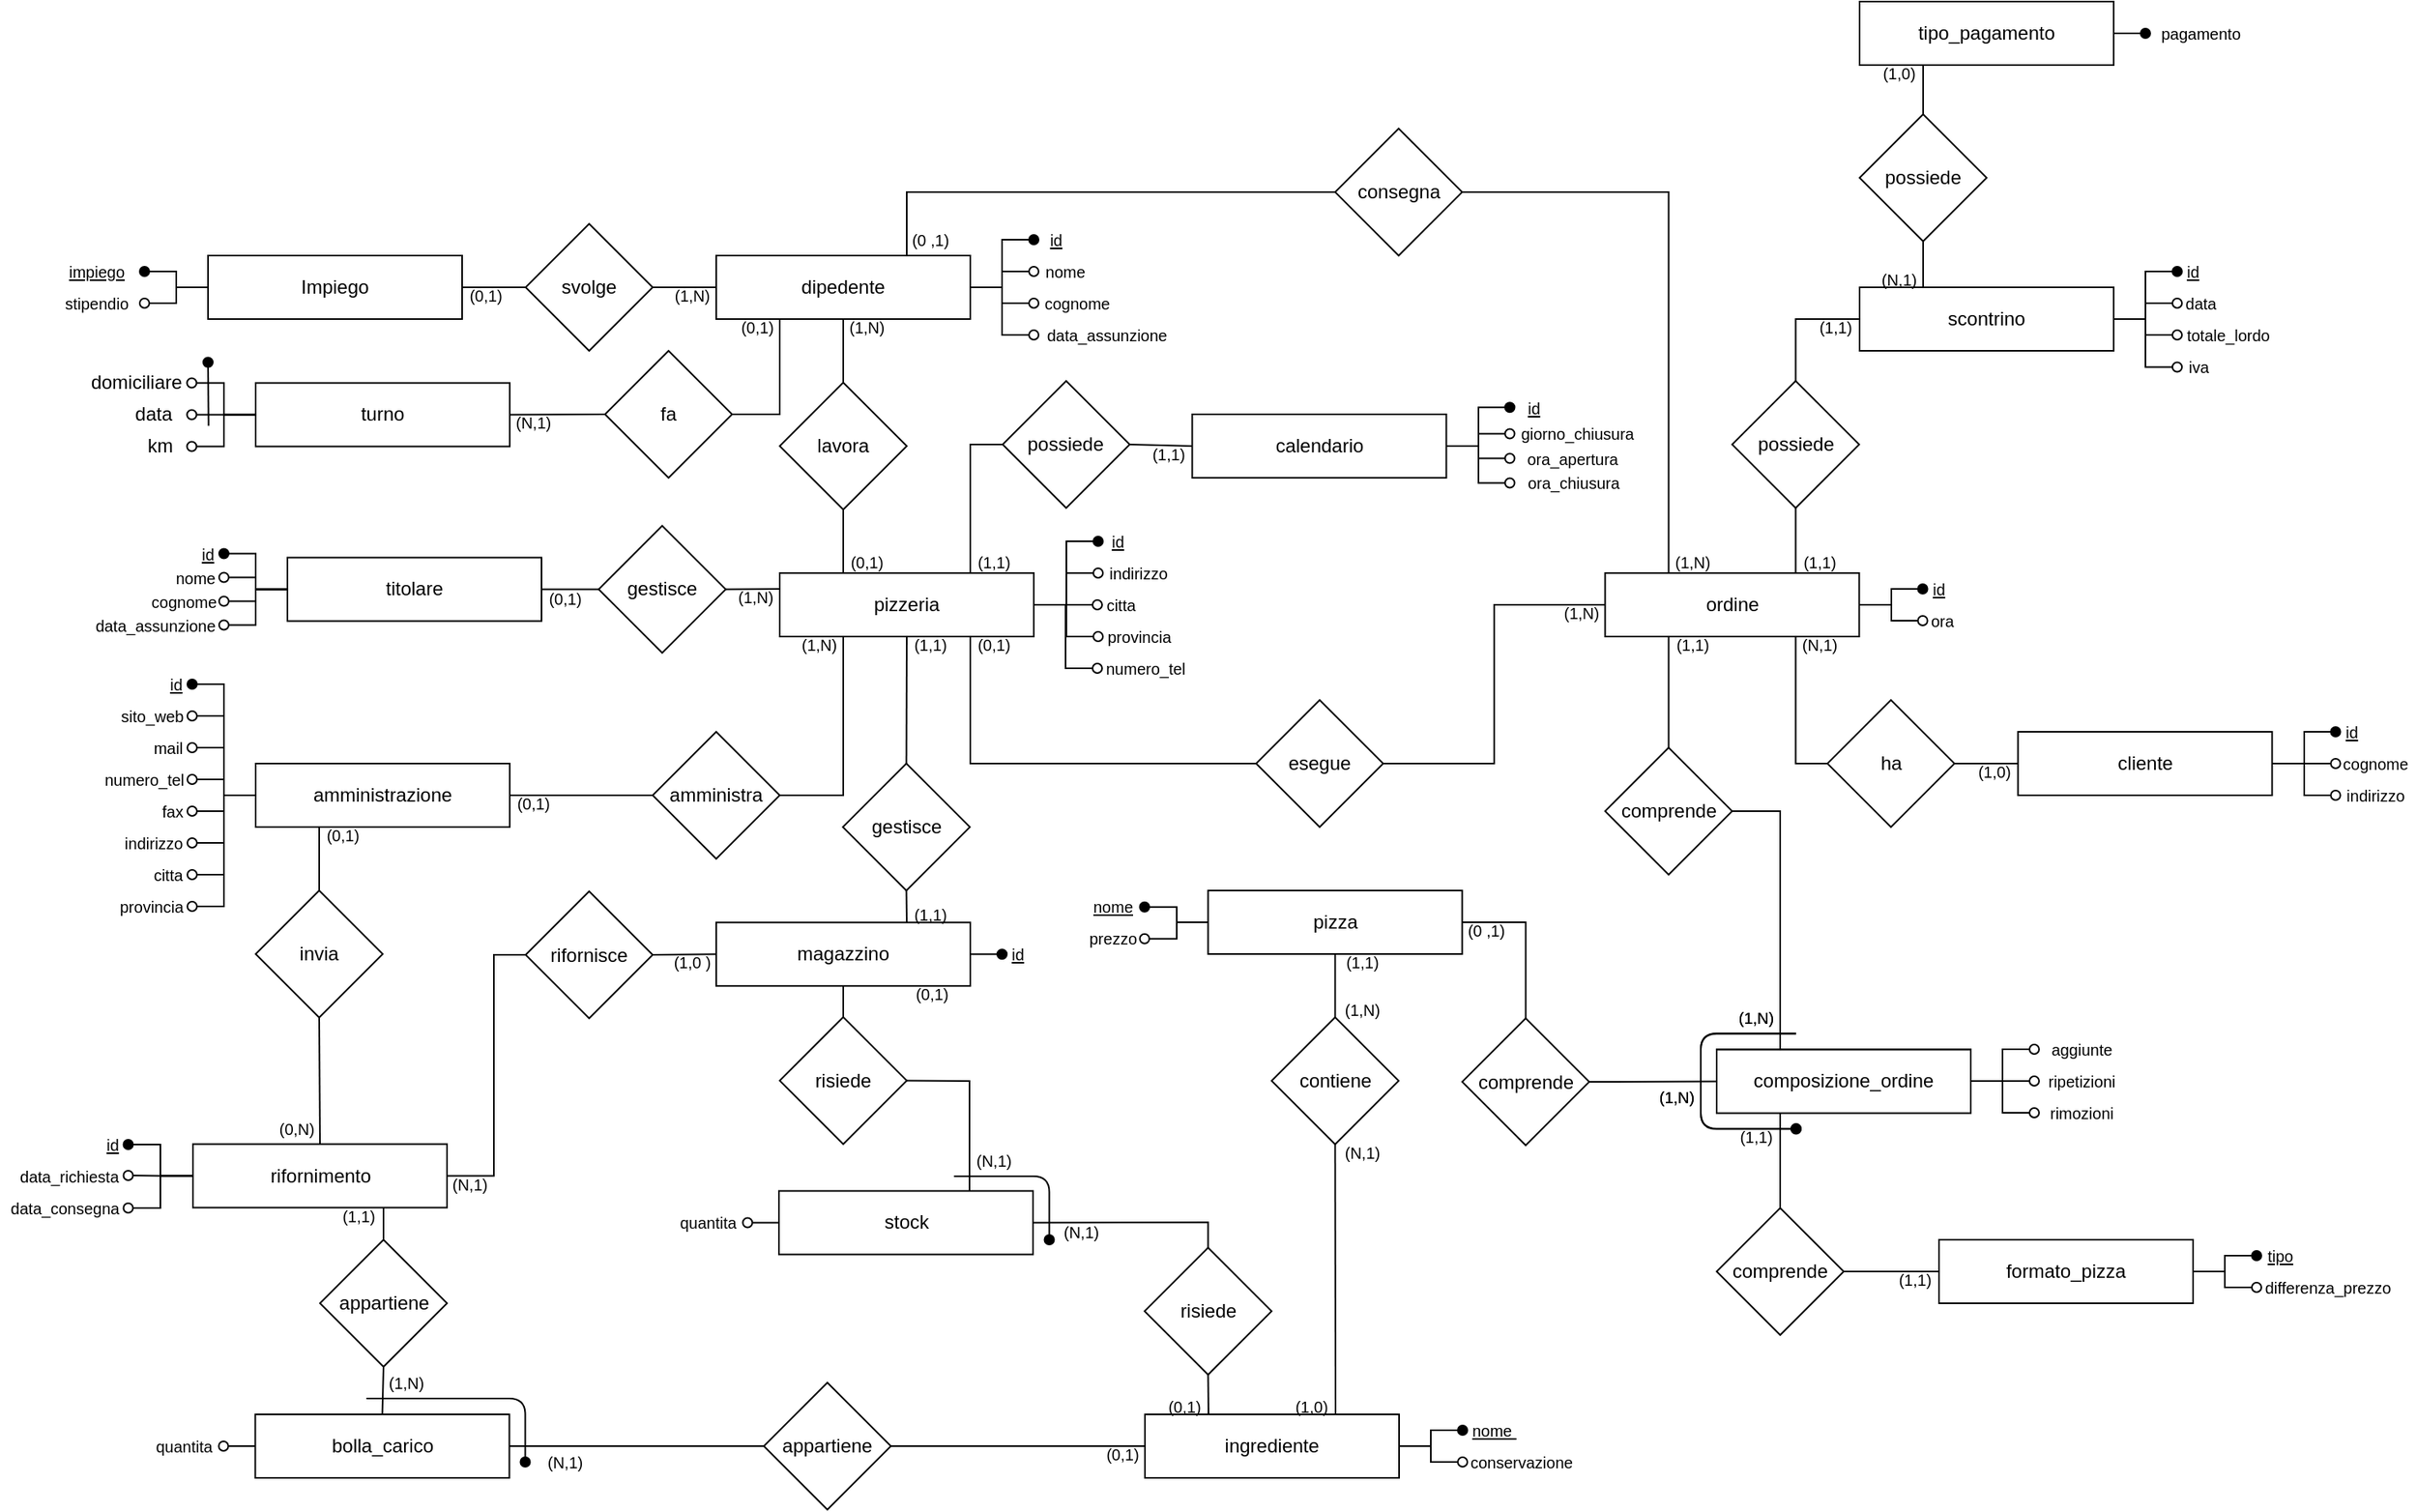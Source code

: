 <mxfile version="13.9.9" type="device"><diagram name="Page-1" id="2ca16b54-16f6-2749-3443-fa8db7711227"><mxGraphModel dx="-415" dy="685" grid="1" gridSize="10" guides="1" tooltips="1" connect="1" arrows="1" fold="1" page="1" pageScale="1" pageWidth="1600" pageHeight="1200" background="#ffffff" math="0" shadow="0"><root><object label="" id="0"><mxCell/></object><mxCell id="1" parent="0"/><mxCell id="YXu61f5etDqieYLc750M-1" value="dipedente" style="whiteSpace=wrap;html=1;align=center;comic=0;treeMoving=0;metaEdit=0;noLabel=0;portConstraintRotation=0;rounded=0;glass=0;sketch=0;shadow=0;" parent="1" vertex="1"><mxGeometry x="2090" y="280" width="160" height="40" as="geometry"/></mxCell><mxCell id="YXu61f5etDqieYLc750M-2" value="titolare" style="whiteSpace=wrap;html=1;align=center;comic=0;treeMoving=0;metaEdit=0;noLabel=0;portConstraintRotation=0;rounded=0;glass=0;sketch=0;shadow=0;" parent="1" vertex="1"><mxGeometry x="1820" y="470.25" width="160" height="40" as="geometry"/></mxCell><mxCell id="YXu61f5etDqieYLc750M-13" value="pizzeria" style="whiteSpace=wrap;html=1;align=center;comic=0;treeMoving=0;metaEdit=0;noLabel=0;portConstraintRotation=0;rounded=0;glass=0;sketch=0;shadow=0;" parent="1" vertex="1"><mxGeometry x="2130" y="480" width="160" height="40" as="geometry"/></mxCell><mxCell id="YXu61f5etDqieYLc750M-14" value="lavora" style="rhombus;whiteSpace=wrap;html=1;" parent="1" vertex="1"><mxGeometry x="2130" y="360" width="80" height="80" as="geometry"/></mxCell><mxCell id="YXu61f5etDqieYLc750M-15" value="" style="endArrow=none;html=1;entryX=0.5;entryY=1;entryDx=0;entryDy=0;exitX=0.5;exitY=0;exitDx=0;exitDy=0;" parent="1" source="YXu61f5etDqieYLc750M-14" target="YXu61f5etDqieYLc750M-1" edge="1"><mxGeometry width="50" height="50" relative="1" as="geometry"><mxPoint x="2420" y="610" as="sourcePoint"/><mxPoint x="2410" y="610" as="targetPoint"/></mxGeometry></mxCell><mxCell id="YXu61f5etDqieYLc750M-16" value="" style="endArrow=none;html=1;entryX=0.5;entryY=1;entryDx=0;entryDy=0;exitX=0.25;exitY=0;exitDx=0;exitDy=0;edgeStyle=elbowEdgeStyle;rounded=0;" parent="1" source="YXu61f5etDqieYLc750M-13" target="YXu61f5etDqieYLc750M-14" edge="1"><mxGeometry width="50" height="50" relative="1" as="geometry"><mxPoint x="2430" y="710" as="sourcePoint"/><mxPoint x="2490" y="610" as="targetPoint"/><Array as="points"><mxPoint x="2170" y="460"/><mxPoint x="2210" y="450"/></Array></mxGeometry></mxCell><mxCell id="YXu61f5etDqieYLc750M-17" value="consegna" style="rhombus;whiteSpace=wrap;html=1;" parent="1" vertex="1"><mxGeometry x="2479.75" y="200" width="80" height="80" as="geometry"/></mxCell><mxCell id="YXu61f5etDqieYLc750M-18" value="" style="endArrow=none;html=1;entryX=0;entryY=0.5;entryDx=0;entryDy=0;rounded=0;elbow=vertical;exitX=0.75;exitY=0;exitDx=0;exitDy=0;edgeStyle=elbowEdgeStyle;" parent="1" source="YXu61f5etDqieYLc750M-1" target="YXu61f5etDqieYLc750M-17" edge="1"><mxGeometry width="50" height="50" relative="1" as="geometry"><mxPoint x="2570" y="230" as="sourcePoint"/><mxPoint x="2550" y="370" as="targetPoint"/><Array as="points"><mxPoint x="2340" y="240"/></Array></mxGeometry></mxCell><mxCell id="YXu61f5etDqieYLc750M-19" value="scontrino" style="whiteSpace=wrap;html=1;align=center;comic=0;treeMoving=0;metaEdit=0;noLabel=0;portConstraintRotation=0;rounded=0;glass=0;sketch=0;shadow=0;verticalAlign=middle;" parent="1" vertex="1"><mxGeometry x="2810" y="300" width="160" height="40" as="geometry"/></mxCell><mxCell id="YXu61f5etDqieYLc750M-20" value="ordine" style="whiteSpace=wrap;html=1;align=center;comic=0;treeMoving=0;metaEdit=0;noLabel=0;portConstraintRotation=0;rounded=0;glass=0;sketch=0;shadow=0;verticalAlign=middle;" parent="1" vertex="1"><mxGeometry x="2649.75" y="480" width="160" height="40" as="geometry"/></mxCell><mxCell id="YXu61f5etDqieYLc750M-21" value="possiede" style="rhombus;whiteSpace=wrap;html=1;verticalAlign=middle;" parent="1" vertex="1"><mxGeometry x="2729.75" y="359" width="80" height="80" as="geometry"/></mxCell><mxCell id="YXu61f5etDqieYLc750M-22" value="" style="endArrow=none;html=1;entryX=0;entryY=0.5;entryDx=0;entryDy=0;exitX=0.5;exitY=0;exitDx=0;exitDy=0;edgeStyle=elbowEdgeStyle;rounded=0;elbow=vertical;verticalAlign=middle;" parent="1" source="YXu61f5etDqieYLc750M-21" target="YXu61f5etDqieYLc750M-19" edge="1"><mxGeometry width="50" height="50" relative="1" as="geometry"><mxPoint x="2529.75" y="730" as="sourcePoint"/><mxPoint x="2579.75" y="680" as="targetPoint"/><Array as="points"><mxPoint x="2780" y="320"/><mxPoint x="2789.75" y="300"/></Array></mxGeometry></mxCell><mxCell id="YXu61f5etDqieYLc750M-23" value="" style="endArrow=none;html=1;entryX=0.5;entryY=1;entryDx=0;entryDy=0;exitX=0.75;exitY=0;exitDx=0;exitDy=0;verticalAlign=middle;" parent="1" source="YXu61f5etDqieYLc750M-20" target="YXu61f5etDqieYLc750M-21" edge="1"><mxGeometry width="50" height="50" relative="1" as="geometry"><mxPoint x="2919.75" y="610" as="sourcePoint"/><mxPoint x="3009.75" y="730" as="targetPoint"/></mxGeometry></mxCell><mxCell id="YXu61f5etDqieYLc750M-24" value="amministrazione" style="whiteSpace=wrap;html=1;align=center;comic=0;treeMoving=0;metaEdit=0;noLabel=0;portConstraintRotation=0;rounded=0;glass=0;sketch=0;shadow=0;" parent="1" vertex="1"><mxGeometry x="1800" y="600" width="160" height="40" as="geometry"/></mxCell><mxCell id="YXu61f5etDqieYLc750M-25" value="amministra" style="rhombus;whiteSpace=wrap;html=1;" parent="1" vertex="1"><mxGeometry x="2050" y="580" width="80" height="80" as="geometry"/></mxCell><mxCell id="YXu61f5etDqieYLc750M-26" value="" style="endArrow=none;html=1;exitX=1;exitY=0.5;exitDx=0;exitDy=0;entryX=0;entryY=0.5;entryDx=0;entryDy=0;" parent="1" source="YXu61f5etDqieYLc750M-24" target="YXu61f5etDqieYLc750M-25" edge="1"><mxGeometry width="50" height="50" relative="1" as="geometry"><mxPoint x="2530" y="1240" as="sourcePoint"/><mxPoint x="2580" y="1190" as="targetPoint"/></mxGeometry></mxCell><mxCell id="YXu61f5etDqieYLc750M-27" value="" style="endArrow=none;html=1;exitX=1;exitY=0.5;exitDx=0;exitDy=0;entryX=0.25;entryY=1;entryDx=0;entryDy=0;edgeStyle=elbowEdgeStyle;rounded=0;" parent="1" source="YXu61f5etDqieYLc750M-25" target="YXu61f5etDqieYLc750M-13" edge="1"><mxGeometry width="50" height="50" relative="1" as="geometry"><mxPoint x="2530" y="1080" as="sourcePoint"/><mxPoint x="2580" y="1030" as="targetPoint"/><Array as="points"><mxPoint x="2170" y="570"/></Array></mxGeometry></mxCell><mxCell id="YXu61f5etDqieYLc750M-28" value="magazzino" style="whiteSpace=wrap;html=1;align=center;comic=0;treeMoving=0;metaEdit=0;noLabel=0;portConstraintRotation=0;rounded=0;glass=0;sketch=0;shadow=0;" parent="1" vertex="1"><mxGeometry x="2090" y="700.13" width="160" height="40" as="geometry"/></mxCell><mxCell id="YXu61f5etDqieYLc750M-29" value="" style="endArrow=none;html=1;exitX=0.75;exitY=0;exitDx=0;exitDy=0;elbow=vertical;rounded=0;entryX=0.5;entryY=1;entryDx=0;entryDy=0;" parent="1" source="YXu61f5etDqieYLc750M-28" target="YXu61f5etDqieYLc750M-30" edge="1"><mxGeometry width="50" height="50" relative="1" as="geometry"><mxPoint x="2129.5" y="855" as="sourcePoint"/><mxPoint x="2289.5" y="880" as="targetPoint"/></mxGeometry></mxCell><mxCell id="YXu61f5etDqieYLc750M-30" value="gestisce" style="rhombus;whiteSpace=wrap;html=1;" parent="1" vertex="1"><mxGeometry x="2169.75" y="600" width="80" height="80" as="geometry"/></mxCell><mxCell id="YXu61f5etDqieYLc750M-31" value="" style="endArrow=none;html=1;exitX=0.5;exitY=0;exitDx=0;exitDy=0;entryX=0.5;entryY=1;entryDx=0;entryDy=0;rounded=0;elbow=vertical;" parent="1" source="YXu61f5etDqieYLc750M-30" target="YXu61f5etDqieYLc750M-13" edge="1"><mxGeometry width="50" height="50" relative="1" as="geometry"><mxPoint x="2510" y="950" as="sourcePoint"/><mxPoint x="2389" y="762" as="targetPoint"/></mxGeometry></mxCell><mxCell id="YXu61f5etDqieYLc750M-32" value="calendario" style="whiteSpace=wrap;html=1;align=center;comic=0;treeMoving=0;metaEdit=0;noLabel=0;portConstraintRotation=0;rounded=0;glass=0;sketch=0;shadow=0;" parent="1" vertex="1"><mxGeometry x="2389.75" y="380" width="160" height="40" as="geometry"/></mxCell><mxCell id="YXu61f5etDqieYLc750M-33" value="possiede" style="rhombus;whiteSpace=wrap;html=1;" parent="1" vertex="1"><mxGeometry x="2270.38" y="359" width="80" height="80" as="geometry"/></mxCell><mxCell id="YXu61f5etDqieYLc750M-34" value="" style="endArrow=none;html=1;exitX=0;exitY=0.5;exitDx=0;exitDy=0;entryX=1;entryY=0.5;entryDx=0;entryDy=0;rounded=0;" parent="1" source="YXu61f5etDqieYLc750M-32" target="YXu61f5etDqieYLc750M-33" edge="1"><mxGeometry width="50" height="50" relative="1" as="geometry"><mxPoint x="2105.38" y="750" as="sourcePoint"/><mxPoint x="2165.38" y="750" as="targetPoint"/></mxGeometry></mxCell><mxCell id="YXu61f5etDqieYLc750M-36" value="" style="endArrow=none;html=1;entryX=1;entryY=0.5;entryDx=0;entryDy=0;exitX=0.25;exitY=0;exitDx=0;exitDy=0;edgeStyle=elbowEdgeStyle;rounded=0;elbow=vertical;" parent="1" source="YXu61f5etDqieYLc750M-20" target="YXu61f5etDqieYLc750M-17" edge="1"><mxGeometry width="50" height="50" relative="1" as="geometry"><mxPoint x="2590" y="850" as="sourcePoint"/><mxPoint x="2640" y="800" as="targetPoint"/><Array as="points"><mxPoint x="2620" y="240"/><mxPoint x="2400" y="200"/><mxPoint x="2740" y="180"/></Array></mxGeometry></mxCell><mxCell id="YXu61f5etDqieYLc750M-37" value="" style="endArrow=none;html=1;entryX=0;entryY=0.5;entryDx=0;entryDy=0;edgeStyle=elbowEdgeStyle;rounded=0;exitX=0.75;exitY=0;exitDx=0;exitDy=0;elbow=vertical;" parent="1" source="YXu61f5etDqieYLc750M-13" target="YXu61f5etDqieYLc750M-33" edge="1"><mxGeometry width="50" height="50" relative="1" as="geometry"><mxPoint x="2500" y="820" as="sourcePoint"/><mxPoint x="2360" y="800" as="targetPoint"/><Array as="points"><mxPoint x="2310" y="399"/></Array></mxGeometry></mxCell><mxCell id="YXu61f5etDqieYLc750M-38" value="gestisce" style="rhombus;whiteSpace=wrap;html=1;" parent="1" vertex="1"><mxGeometry x="2016" y="450.25" width="80" height="80" as="geometry"/></mxCell><mxCell id="YXu61f5etDqieYLc750M-39" value="" style="endArrow=none;html=1;exitX=0;exitY=0.25;exitDx=0;exitDy=0;entryX=1;entryY=0.5;entryDx=0;entryDy=0;rounded=0;elbow=vertical;" parent="1" source="YXu61f5etDqieYLc750M-13" target="YXu61f5etDqieYLc750M-38" edge="1"><mxGeometry width="50" height="50" relative="1" as="geometry"><mxPoint x="2130" y="1160" as="sourcePoint"/><mxPoint x="1850" y="860" as="targetPoint"/></mxGeometry></mxCell><mxCell id="YXu61f5etDqieYLc750M-40" value="" style="endArrow=none;html=1;rounded=0;exitX=0;exitY=0.5;exitDx=0;exitDy=0;entryX=1;entryY=0.5;entryDx=0;entryDy=0;elbow=vertical;" parent="1" source="YXu61f5etDqieYLc750M-38" target="YXu61f5etDqieYLc750M-2" edge="1"><mxGeometry width="50" height="50" relative="1" as="geometry"><mxPoint x="1896" y="828.25" as="sourcePoint"/><mxPoint x="2006" y="538.25" as="targetPoint"/></mxGeometry></mxCell><mxCell id="YXu61f5etDqieYLc750M-41" value="rifornimento" style="whiteSpace=wrap;html=1;align=center;comic=0;treeMoving=0;metaEdit=0;noLabel=0;portConstraintRotation=0;rounded=0;glass=0;sketch=0;shadow=0;" parent="1" vertex="1"><mxGeometry x="1760.5" y="839.75" width="160" height="40" as="geometry"/></mxCell><mxCell id="YXu61f5etDqieYLc750M-42" value="invia" style="rhombus;whiteSpace=wrap;html=1;" parent="1" vertex="1"><mxGeometry x="1800" y="680" width="80" height="80" as="geometry"/></mxCell><mxCell id="YXu61f5etDqieYLc750M-43" value="" style="endArrow=none;html=1;exitX=0.5;exitY=0;exitDx=0;exitDy=0;entryX=0.5;entryY=1;entryDx=0;entryDy=0;rounded=0;" parent="1" source="YXu61f5etDqieYLc750M-41" target="YXu61f5etDqieYLc750M-42" edge="1"><mxGeometry width="50" height="50" relative="1" as="geometry"><mxPoint x="1770.5" y="580" as="sourcePoint"/><mxPoint x="1820.5" y="530" as="targetPoint"/></mxGeometry></mxCell><mxCell id="YXu61f5etDqieYLc750M-44" value="rifornisce" style="rhombus;whiteSpace=wrap;html=1;" parent="1" vertex="1"><mxGeometry x="1970" y="680.5" width="80" height="80" as="geometry"/></mxCell><mxCell id="YXu61f5etDqieYLc750M-45" value="" style="endArrow=none;html=1;exitX=1;exitY=0.5;exitDx=0;exitDy=0;entryX=0;entryY=0.5;entryDx=0;entryDy=0;rounded=0;" parent="1" source="YXu61f5etDqieYLc750M-44" target="YXu61f5etDqieYLc750M-28" edge="1"><mxGeometry width="50" height="50" relative="1" as="geometry"><mxPoint x="2060.25" y="720.25" as="sourcePoint"/><mxPoint x="2380.25" y="1289.88" as="targetPoint"/></mxGeometry></mxCell><mxCell id="YXu61f5etDqieYLc750M-46" value="ingrediente" style="whiteSpace=wrap;html=1;align=center;comic=0;treeMoving=0;metaEdit=0;noLabel=0;portConstraintRotation=0;rounded=0;glass=0;sketch=0;shadow=0;" parent="1" vertex="1"><mxGeometry x="2360" y="1010" width="160" height="40" as="geometry"/></mxCell><mxCell id="YXu61f5etDqieYLc750M-47" value="" style="endArrow=none;html=1;exitX=0;exitY=0.5;exitDx=0;exitDy=0;entryX=1;entryY=0.5;entryDx=0;entryDy=0;edgeStyle=orthogonalEdgeStyle;rounded=0;" parent="1" source="YXu61f5etDqieYLc750M-44" target="YXu61f5etDqieYLc750M-41" edge="1"><mxGeometry width="50" height="50" relative="1" as="geometry"><mxPoint x="2020.5" y="930" as="sourcePoint"/><mxPoint x="2070.5" y="880" as="targetPoint"/><Array as="points"><mxPoint x="1950" y="721"/><mxPoint x="1950" y="860"/></Array></mxGeometry></mxCell><mxCell id="YXu61f5etDqieYLc750M-49" value="" style="endArrow=none;html=1;exitX=0.75;exitY=1;exitDx=0;exitDy=0;entryX=0.5;entryY=0;entryDx=0;entryDy=0;rounded=0;" parent="1" source="YXu61f5etDqieYLc750M-41" target="P-I0eA1u5zWGoKH9JHg1-1" edge="1"><mxGeometry width="50" height="50" relative="1" as="geometry"><mxPoint x="1950.5" y="890" as="sourcePoint"/><mxPoint x="2110.38" y="1025" as="targetPoint"/></mxGeometry></mxCell><mxCell id="YXu61f5etDqieYLc750M-50" value="risiede" style="rhombus;whiteSpace=wrap;html=1;" parent="1" vertex="1"><mxGeometry x="2359.75" y="905" width="80" height="80" as="geometry"/></mxCell><mxCell id="YXu61f5etDqieYLc750M-51" value="" style="endArrow=none;html=1;entryX=0.25;entryY=0;entryDx=0;entryDy=0;exitX=0.5;exitY=1;exitDx=0;exitDy=0;rounded=0;elbow=vertical;" parent="1" source="YXu61f5etDqieYLc750M-50" target="YXu61f5etDqieYLc750M-46" edge="1"><mxGeometry width="50" height="50" relative="1" as="geometry"><mxPoint x="2400" y="985" as="sourcePoint"/><mxPoint x="2760.63" y="1470" as="targetPoint"/></mxGeometry></mxCell><mxCell id="YXu61f5etDqieYLc750M-52" value="" style="endArrow=none;html=1;exitX=0.5;exitY=1;exitDx=0;exitDy=0;elbow=vertical;rounded=0;entryX=0.5;entryY=0;entryDx=0;entryDy=0;" parent="1" source="YXu61f5etDqieYLc750M-28" target="YXu61f5etDqieYLc750M-302" edge="1"><mxGeometry width="50" height="50" relative="1" as="geometry"><mxPoint x="2720" y="1490" as="sourcePoint"/><mxPoint x="2120" y="850" as="targetPoint"/></mxGeometry></mxCell><mxCell id="YXu61f5etDqieYLc750M-53" value="&lt;u style=&quot;font-size: 10px;&quot;&gt;id&lt;/u&gt;" style="text;html=1;strokeColor=none;fillColor=none;align=right;verticalAlign=middle;whiteSpace=wrap;rounded=0;fontSize=10;" parent="1" vertex="1"><mxGeometry x="2290" y="265" width="20" height="10" as="geometry"/></mxCell><mxCell id="YXu61f5etDqieYLc750M-54" value="nome&amp;nbsp;&amp;nbsp;" style="text;html=1;strokeColor=none;fillColor=none;align=right;verticalAlign=middle;whiteSpace=wrap;rounded=0;fontSize=10;spacing=2;" parent="1" vertex="1"><mxGeometry x="2290" y="285" width="40" height="10" as="geometry"/></mxCell><mxCell id="YXu61f5etDqieYLc750M-55" value="cognome" style="text;html=1;strokeColor=none;fillColor=none;align=right;verticalAlign=middle;whiteSpace=wrap;rounded=0;fontSize=10;" parent="1" vertex="1"><mxGeometry x="2290" y="305" width="50" height="10" as="geometry"/></mxCell><mxCell id="YXu61f5etDqieYLc750M-56" value="" style="endArrow=none;html=1;fillColor=#000000;entryX=1;entryY=0.5;entryDx=0;entryDy=0;exitX=0;exitY=0.5;exitDx=0;exitDy=0;startArrow=oval;startFill=1;edgeStyle=elbowEdgeStyle;rounded=0;" parent="1" source="YXu61f5etDqieYLc750M-53" target="YXu61f5etDqieYLc750M-1" edge="1"><mxGeometry width="50" height="50" relative="1" as="geometry"><mxPoint x="2384.536" y="258.536" as="sourcePoint"/><mxPoint x="2416" y="300" as="targetPoint"/></mxGeometry></mxCell><mxCell id="YXu61f5etDqieYLc750M-57" value="" style="endArrow=oval;html=1;fillColor=#000000;entryX=0;entryY=0.5;entryDx=0;entryDy=0;endFill=0;exitX=1;exitY=0.5;exitDx=0;exitDy=0;spacingLeft=0;spacingRight=0;textDirection=ltr;spacing=2;sourcePerimeterSpacing=0;startSize=6;endSize=6;targetPerimeterSpacing=0;edgeStyle=elbowEdgeStyle;rounded=0;" parent="1" source="YXu61f5etDqieYLc750M-1" target="YXu61f5etDqieYLc750M-54" edge="1"><mxGeometry width="50" height="50" relative="1" as="geometry"><mxPoint x="2250" y="300" as="sourcePoint"/><mxPoint x="2374.536" y="288.536" as="targetPoint"/><Array as="points"/></mxGeometry></mxCell><mxCell id="YXu61f5etDqieYLc750M-58" value="" style="endArrow=oval;html=1;fillColor=#000000;exitX=1;exitY=0.5;exitDx=0;exitDy=0;entryX=0;entryY=0.5;entryDx=0;entryDy=0;endFill=0;edgeStyle=elbowEdgeStyle;rounded=0;" parent="1" source="YXu61f5etDqieYLc750M-1" target="YXu61f5etDqieYLc750M-55" edge="1"><mxGeometry width="50" height="50" relative="1" as="geometry"><mxPoint x="2416" y="300" as="sourcePoint"/><mxPoint x="2376" y="315" as="targetPoint"/></mxGeometry></mxCell><mxCell id="YXu61f5etDqieYLc750M-59" value="" style="endArrow=oval;html=1;fillColor=#000000;entryX=0;entryY=0.5;entryDx=0;entryDy=0;endFill=0;exitX=1;exitY=0.5;exitDx=0;exitDy=0;edgeStyle=elbowEdgeStyle;rounded=0;" parent="1" source="YXu61f5etDqieYLc750M-1" target="YXu61f5etDqieYLc750M-60" edge="1"><mxGeometry width="50" height="50" relative="1" as="geometry"><mxPoint x="2450" y="330" as="sourcePoint"/><mxPoint x="2384.536" y="341.464" as="targetPoint"/></mxGeometry></mxCell><mxCell id="YXu61f5etDqieYLc750M-60" value="data_assunzione" style="text;html=1;strokeColor=none;fillColor=none;align=right;verticalAlign=middle;whiteSpace=wrap;rounded=0;fontSize=10;" parent="1" vertex="1"><mxGeometry x="2290" y="325" width="86" height="10" as="geometry"/></mxCell><mxCell id="YXu61f5etDqieYLc750M-61" value="giorno_chiusura" style="text;html=1;strokeColor=none;fillColor=none;align=right;verticalAlign=middle;whiteSpace=wrap;rounded=0;fontSize=10;" parent="1" vertex="1"><mxGeometry x="2589.75" y="387.25" width="80" height="10" as="geometry"/></mxCell><mxCell id="YXu61f5etDqieYLc750M-62" value="ora_apertura" style="text;html=1;strokeColor=none;fillColor=none;align=right;verticalAlign=middle;whiteSpace=wrap;rounded=0;fontSize=10;" parent="1" vertex="1"><mxGeometry x="2589.75" y="400.25" width="70" height="15" as="geometry"/></mxCell><mxCell id="YXu61f5etDqieYLc750M-63" value="ora_chiusura" style="text;html=1;strokeColor=none;fillColor=none;align=center;verticalAlign=middle;whiteSpace=wrap;rounded=0;fontSize=10;" parent="1" vertex="1"><mxGeometry x="2589.75" y="418.25" width="80" height="10" as="geometry"/></mxCell><mxCell id="YXu61f5etDqieYLc750M-64" value="" style="endArrow=oval;html=1;fillColor=#000000;fontSize=10;endFill=1;exitX=1;exitY=0.5;exitDx=0;exitDy=0;rounded=0;edgeStyle=elbowEdgeStyle;" parent="1" source="YXu61f5etDqieYLc750M-13" target="YXu61f5etDqieYLc750M-143" edge="1"><mxGeometry width="50" height="50" relative="1" as="geometry"><mxPoint x="2538" y="455" as="sourcePoint"/><mxPoint x="2551.876" y="394.872" as="targetPoint"/></mxGeometry></mxCell><mxCell id="YXu61f5etDqieYLc750M-65" value="" style="endArrow=oval;html=1;fillColor=#000000;fontSize=10;endFill=0;exitX=1;exitY=0.5;exitDx=0;exitDy=0;rounded=0;edgeStyle=elbowEdgeStyle;" parent="1" source="YXu61f5etDqieYLc750M-13" target="YXu61f5etDqieYLc750M-144" edge="1"><mxGeometry width="50" height="50" relative="1" as="geometry"><mxPoint x="2310" y="610" as="sourcePoint"/><mxPoint x="2342.316" y="559.218" as="targetPoint"/></mxGeometry></mxCell><mxCell id="YXu61f5etDqieYLc750M-66" value="" style="endArrow=oval;html=1;fillColor=#000000;fontSize=10;endFill=0;exitX=1;exitY=0.5;exitDx=0;exitDy=0;entryX=0;entryY=0.5;entryDx=0;entryDy=0;rounded=0;edgeStyle=elbowEdgeStyle;" parent="1" source="YXu61f5etDqieYLc750M-13" target="YXu61f5etDqieYLc750M-145" edge="1"><mxGeometry width="50" height="50" relative="1" as="geometry"><mxPoint x="2380" y="510" as="sourcePoint"/><mxPoint x="2579.053" y="423.07" as="targetPoint"/></mxGeometry></mxCell><mxCell id="YXu61f5etDqieYLc750M-67" value="" style="endArrow=oval;html=1;fillColor=#000000;fontSize=10;endFill=0;exitX=1;exitY=0.5;exitDx=0;exitDy=0;entryX=0;entryY=0.5;entryDx=0;entryDy=0;rounded=0;edgeStyle=elbowEdgeStyle;" parent="1" source="YXu61f5etDqieYLc750M-13" target="YXu61f5etDqieYLc750M-146" edge="1"><mxGeometry width="50" height="50" relative="1" as="geometry"><mxPoint x="2400" y="530" as="sourcePoint"/><mxPoint x="2588.176" y="441.316" as="targetPoint"/></mxGeometry></mxCell><mxCell id="YXu61f5etDqieYLc750M-68" value="" style="endArrow=oval;html=1;fillColor=#000000;fontSize=10;exitX=1;exitY=0.5;exitDx=0;exitDy=0;endFill=1;entryX=0;entryY=0.5;entryDx=0;entryDy=0;edgeStyle=elbowEdgeStyle;rounded=0;" parent="1" source="YXu61f5etDqieYLc750M-46" target="YXu61f5etDqieYLc750M-154" edge="1"><mxGeometry width="50" height="50" relative="1" as="geometry"><mxPoint x="2440" y="1140" as="sourcePoint"/><mxPoint x="2428" y="1090" as="targetPoint"/></mxGeometry></mxCell><mxCell id="YXu61f5etDqieYLc750M-69" value="" style="endArrow=oval;html=1;fillColor=#000000;fontSize=10;endFill=0;exitX=1;exitY=0.5;exitDx=0;exitDy=0;entryX=0;entryY=0.5;entryDx=0;entryDy=0;edgeStyle=elbowEdgeStyle;rounded=0;" parent="1" source="YXu61f5etDqieYLc750M-46" target="YXu61f5etDqieYLc750M-155" edge="1"><mxGeometry width="50" height="50" relative="1" as="geometry"><mxPoint x="2440" y="1130" as="sourcePoint"/><mxPoint x="2460" y="1090" as="targetPoint"/></mxGeometry></mxCell><mxCell id="YXu61f5etDqieYLc750M-70" value="" style="endArrow=oval;html=1;fillColor=#000000;fontSize=10;endFill=0;entryX=0;entryY=0.5;entryDx=0;entryDy=0;rounded=0;edgeStyle=elbowEdgeStyle;exitX=1;exitY=0.5;exitDx=0;exitDy=0;" parent="1" source="YXu61f5etDqieYLc750M-13" target="YXu61f5etDqieYLc750M-147" edge="1"><mxGeometry width="50" height="50" relative="1" as="geometry"><mxPoint x="2310" y="530" as="sourcePoint"/><mxPoint x="2578.031" y="459.448" as="targetPoint"/><Array as="points"><mxPoint x="2310" y="500"/></Array></mxGeometry></mxCell><mxCell id="YXu61f5etDqieYLc750M-71" value="" style="endArrow=oval;html=1;fillColor=#000000;fontSize=10;exitX=1;exitY=0.5;exitDx=0;exitDy=0;endFill=1;entryX=0;entryY=0.5;entryDx=0;entryDy=0;rounded=0;edgeStyle=elbowEdgeStyle;verticalAlign=middle;" parent="1" source="YXu61f5etDqieYLc750M-20" target="YXu61f5etDqieYLc750M-72" edge="1"><mxGeometry width="50" height="50" relative="1" as="geometry"><mxPoint x="2779.75" y="602" as="sourcePoint"/><mxPoint x="2889.75" y="490" as="targetPoint"/></mxGeometry></mxCell><mxCell id="YXu61f5etDqieYLc750M-72" value="&lt;u&gt;id&lt;/u&gt;" style="text;html=1;strokeColor=none;fillColor=none;align=center;verticalAlign=middle;whiteSpace=wrap;rounded=0;fontSize=10;" parent="1" vertex="1"><mxGeometry x="2849.75" y="485" width="20" height="10" as="geometry"/></mxCell><mxCell id="YXu61f5etDqieYLc750M-73" value="" style="endArrow=oval;html=1;fillColor=#000000;fontSize=10;exitX=1;exitY=0.5;exitDx=0;exitDy=0;endFill=0;entryX=0;entryY=0.5;entryDx=0;entryDy=0;rounded=0;edgeStyle=elbowEdgeStyle;verticalAlign=middle;" parent="1" source="YXu61f5etDqieYLc750M-20" target="YXu61f5etDqieYLc750M-74" edge="1"><mxGeometry width="50" height="50" relative="1" as="geometry"><mxPoint x="2749.75" y="590" as="sourcePoint"/><mxPoint x="2791.214" y="621.464" as="targetPoint"/></mxGeometry></mxCell><mxCell id="YXu61f5etDqieYLc750M-74" value="ora&amp;nbsp;&amp;nbsp;" style="text;html=1;strokeColor=none;fillColor=none;align=center;verticalAlign=middle;whiteSpace=wrap;rounded=0;fontSize=10;" parent="1" vertex="1"><mxGeometry x="2849.75" y="505" width="30" height="10" as="geometry"/></mxCell><mxCell id="YXu61f5etDqieYLc750M-75" value="" style="endArrow=none;html=1;fillColor=#000000;fontSize=10;entryX=1;entryY=0.5;entryDx=0;entryDy=0;exitX=0;exitY=0.5;exitDx=0;exitDy=0;startArrow=oval;startFill=1;rounded=0;edgeStyle=elbowEdgeStyle;verticalAlign=middle;" parent="1" source="YXu61f5etDqieYLc750M-76" target="YXu61f5etDqieYLc750M-19" edge="1"><mxGeometry width="50" height="50" relative="1" as="geometry"><mxPoint x="2970" y="445" as="sourcePoint"/><mxPoint x="2890" y="470" as="targetPoint"/></mxGeometry></mxCell><mxCell id="YXu61f5etDqieYLc750M-76" value="&lt;u&gt;id&lt;/u&gt;" style="text;html=1;strokeColor=none;fillColor=none;align=center;verticalAlign=middle;whiteSpace=wrap;rounded=0;fontSize=10;" parent="1" vertex="1"><mxGeometry x="3010" y="285" width="20" height="10" as="geometry"/></mxCell><mxCell id="YXu61f5etDqieYLc750M-77" value="" style="endArrow=none;html=1;fillColor=#000000;fontSize=10;entryX=1;entryY=0.5;entryDx=0;entryDy=0;exitX=0;exitY=0.5;exitDx=0;exitDy=0;startArrow=oval;startFill=0;rounded=0;edgeStyle=elbowEdgeStyle;verticalAlign=middle;" parent="1" source="YXu61f5etDqieYLc750M-78" target="YXu61f5etDqieYLc750M-19" edge="1"><mxGeometry width="50" height="50" relative="1" as="geometry"><mxPoint x="2978.536" y="428.536" as="sourcePoint"/><mxPoint x="3010" y="480" as="targetPoint"/></mxGeometry></mxCell><mxCell id="YXu61f5etDqieYLc750M-78" value="data" style="text;html=1;strokeColor=none;fillColor=none;align=center;verticalAlign=middle;whiteSpace=wrap;rounded=0;fontSize=10;" parent="1" vertex="1"><mxGeometry x="3010" y="305" width="30" height="10" as="geometry"/></mxCell><mxCell id="YXu61f5etDqieYLc750M-79" value="" style="endArrow=none;html=1;fillColor=#000000;fontSize=10;entryX=1;entryY=0.5;entryDx=0;entryDy=0;exitX=0;exitY=0.5;exitDx=0;exitDy=0;startArrow=oval;startFill=0;rounded=0;edgeStyle=elbowEdgeStyle;verticalAlign=middle;" parent="1" source="YXu61f5etDqieYLc750M-80" target="YXu61f5etDqieYLc750M-19" edge="1"><mxGeometry width="50" height="50" relative="1" as="geometry"><mxPoint x="3041.464" y="428.536" as="sourcePoint"/><mxPoint x="3010" y="480" as="targetPoint"/></mxGeometry></mxCell><mxCell id="YXu61f5etDqieYLc750M-80" value="totale_lordo&amp;nbsp;&amp;nbsp;" style="text;html=1;strokeColor=none;fillColor=none;align=center;verticalAlign=middle;whiteSpace=wrap;rounded=0;fontSize=10;" parent="1" vertex="1"><mxGeometry x="3010" y="325" width="70" height="10" as="geometry"/></mxCell><mxCell id="YXu61f5etDqieYLc750M-81" value="" style="endArrow=none;html=1;fillColor=#000000;fontSize=10;entryX=1;entryY=0.5;entryDx=0;entryDy=0;exitX=0;exitY=0.5;exitDx=0;exitDy=0;startArrow=oval;startFill=0;rounded=0;edgeStyle=elbowEdgeStyle;verticalAlign=middle;" parent="1" source="YXu61f5etDqieYLc750M-82" target="YXu61f5etDqieYLc750M-19" edge="1"><mxGeometry width="50" height="50" relative="1" as="geometry"><mxPoint x="3049.75" y="425" as="sourcePoint"/><mxPoint x="3009.75" y="460" as="targetPoint"/></mxGeometry></mxCell><mxCell id="YXu61f5etDqieYLc750M-82" value="iva&amp;nbsp;" style="text;html=1;strokeColor=none;fillColor=none;align=center;verticalAlign=middle;whiteSpace=wrap;rounded=0;fontSize=10;" parent="1" vertex="1"><mxGeometry x="3010" y="345.25" width="30" height="10" as="geometry"/></mxCell><mxCell id="YXu61f5etDqieYLc750M-83" value="pizza" style="whiteSpace=wrap;html=1;align=center;comic=0;treeMoving=0;metaEdit=0;noLabel=0;portConstraintRotation=0;rounded=0;glass=0;sketch=0;shadow=0;" parent="1" vertex="1"><mxGeometry x="2399.75" y="680" width="160" height="40" as="geometry"/></mxCell><mxCell id="YXu61f5etDqieYLc750M-84" value="contiene" style="rhombus;whiteSpace=wrap;html=1;" parent="1" vertex="1"><mxGeometry x="2439.75" y="759.88" width="80" height="80" as="geometry"/></mxCell><mxCell id="YXu61f5etDqieYLc750M-85" value="" style="endArrow=none;html=1;entryX=0.5;entryY=1;entryDx=0;entryDy=0;exitX=0.5;exitY=0;exitDx=0;exitDy=0;elbow=vertical;rounded=0;" parent="1" source="YXu61f5etDqieYLc750M-84" target="YXu61f5etDqieYLc750M-83" edge="1"><mxGeometry width="50" height="50" relative="1" as="geometry"><mxPoint x="2601.75" y="1040.37" as="sourcePoint"/><mxPoint x="2651.75" y="990.37" as="targetPoint"/></mxGeometry></mxCell><mxCell id="YXu61f5etDqieYLc750M-86" value="" style="endArrow=none;html=1;labelBackgroundColor=#000000;strokeColor=#000000;entryX=0.5;entryY=1;entryDx=0;entryDy=0;edgeStyle=elbowEdgeStyle;exitX=0.75;exitY=0;exitDx=0;exitDy=0;elbow=vertical;rounded=0;jumpStyle=arc;" parent="1" source="YXu61f5etDqieYLc750M-46" target="YXu61f5etDqieYLc750M-84" edge="1"><mxGeometry width="50" height="50" relative="1" as="geometry"><mxPoint x="2560" y="1290" as="sourcePoint"/><mxPoint x="2570" y="1300" as="targetPoint"/></mxGeometry></mxCell><mxCell id="YXu61f5etDqieYLc750M-88" value="" style="endArrow=none;html=1;labelBackgroundColor=#000000;strokeColor=#000000;exitX=1;exitY=0.5;exitDx=0;exitDy=0;entryX=0;entryY=0.5;entryDx=0;entryDy=0;rounded=0;" parent="1" source="YXu61f5etDqieYLc750M-291" target="YXu61f5etDqieYLc750M-288" edge="1"><mxGeometry width="50" height="50" relative="1" as="geometry"><mxPoint x="2800" y="900" as="sourcePoint"/><mxPoint x="2649.75" y="700" as="targetPoint"/></mxGeometry></mxCell><mxCell id="YXu61f5etDqieYLc750M-89" value="" style="endArrow=none;html=1;labelBackgroundColor=#000000;strokeColor=#000000;entryX=0.5;entryY=0;entryDx=0;entryDy=0;exitX=0.25;exitY=1;exitDx=0;exitDy=0;verticalAlign=middle;" parent="1" source="YXu61f5etDqieYLc750M-20" target="YXu61f5etDqieYLc750M-293" edge="1"><mxGeometry width="50" height="50" relative="1" as="geometry"><mxPoint x="2899.75" y="710" as="sourcePoint"/><mxPoint x="2689.75" y="660" as="targetPoint"/></mxGeometry></mxCell><mxCell id="YXu61f5etDqieYLc750M-92" value="" style="endArrow=oval;html=1;labelBackgroundColor=#000000;strokeColor=#000000;fontSize=10;exitX=1;exitY=0.5;exitDx=0;exitDy=0;endFill=1;entryX=0;entryY=0.5;entryDx=0;entryDy=0;" parent="1" source="YXu61f5etDqieYLc750M-28" target="YXu61f5etDqieYLc750M-93" edge="1"><mxGeometry width="50" height="50" relative="1" as="geometry"><mxPoint x="2250" y="625.13" as="sourcePoint"/><mxPoint x="2350" y="585.13" as="targetPoint"/></mxGeometry></mxCell><mxCell id="YXu61f5etDqieYLc750M-93" value="&lt;u&gt;id&lt;/u&gt;" style="text;html=1;strokeColor=none;fillColor=none;align=center;verticalAlign=middle;whiteSpace=wrap;rounded=0;fontSize=10;" parent="1" vertex="1"><mxGeometry x="2270" y="715.13" width="20" height="10" as="geometry"/></mxCell><mxCell id="YXu61f5etDqieYLc750M-94" value="" style="endArrow=oval;html=1;exitX=0;exitY=0.5;exitDx=0;exitDy=0;endFill=0;entryX=1;entryY=0.5;entryDx=0;entryDy=0;edgeStyle=elbowEdgeStyle;rounded=0;" parent="1" source="YXu61f5etDqieYLc750M-24" target="YXu61f5etDqieYLc750M-95" edge="1"><mxGeometry width="50" height="50" relative="1" as="geometry"><mxPoint x="1890" y="835" as="sourcePoint"/><mxPoint x="1800" y="855" as="targetPoint"/></mxGeometry></mxCell><mxCell id="YXu61f5etDqieYLc750M-95" value="&amp;nbsp; indirizzo" style="text;html=1;strokeColor=none;fillColor=none;align=left;verticalAlign=middle;whiteSpace=wrap;rounded=0;fontSize=10;" parent="1" vertex="1"><mxGeometry x="1710" y="645" width="50" height="10" as="geometry"/></mxCell><mxCell id="YXu61f5etDqieYLc750M-96" value="" style="endArrow=oval;html=1;endFill=0;exitX=0;exitY=0.5;exitDx=0;exitDy=0;entryX=1;entryY=0.5;entryDx=0;entryDy=0;edgeStyle=elbowEdgeStyle;rounded=0;" parent="1" source="YXu61f5etDqieYLc750M-24" target="YXu61f5etDqieYLc750M-97" edge="1"><mxGeometry width="50" height="50" relative="1" as="geometry"><mxPoint x="1840" y="815" as="sourcePoint"/><mxPoint x="1810" y="865" as="targetPoint"/></mxGeometry></mxCell><mxCell id="YXu61f5etDqieYLc750M-97" value="numero_tel" style="text;html=1;strokeColor=none;fillColor=none;align=center;verticalAlign=middle;whiteSpace=wrap;rounded=0;fontSize=10;" parent="1" vertex="1"><mxGeometry x="1700" y="605" width="60" height="10" as="geometry"/></mxCell><mxCell id="YXu61f5etDqieYLc750M-98" value="" style="endArrow=oval;html=1;endFill=0;exitX=0;exitY=0.5;exitDx=0;exitDy=0;entryX=1;entryY=0.5;entryDx=0;entryDy=0;edgeStyle=elbowEdgeStyle;rounded=0;" parent="1" source="YXu61f5etDqieYLc750M-24" target="YXu61f5etDqieYLc750M-99" edge="1"><mxGeometry width="50" height="50" relative="1" as="geometry"><mxPoint x="1840" y="815" as="sourcePoint"/><mxPoint x="1840" y="855" as="targetPoint"/></mxGeometry></mxCell><mxCell id="YXu61f5etDqieYLc750M-99" value="&amp;nbsp; fax" style="text;html=1;strokeColor=none;fillColor=none;align=center;verticalAlign=middle;whiteSpace=wrap;rounded=0;fontSize=10;" parent="1" vertex="1"><mxGeometry x="1730" y="625" width="30" height="10" as="geometry"/></mxCell><mxCell id="YXu61f5etDqieYLc750M-100" value="" style="endArrow=oval;html=1;endFill=0;exitX=0;exitY=0.5;exitDx=0;exitDy=0;entryX=1;entryY=0.5;entryDx=0;entryDy=0;edgeStyle=elbowEdgeStyle;rounded=0;" parent="1" source="YXu61f5etDqieYLc750M-24" target="YXu61f5etDqieYLc750M-101" edge="1"><mxGeometry width="50" height="50" relative="1" as="geometry"><mxPoint x="1840" y="815" as="sourcePoint"/><mxPoint x="1860" y="855" as="targetPoint"/></mxGeometry></mxCell><mxCell id="YXu61f5etDqieYLc750M-101" value="mail" style="text;html=1;strokeColor=none;fillColor=none;align=center;verticalAlign=middle;whiteSpace=wrap;rounded=0;fontSize=10;" parent="1" vertex="1"><mxGeometry x="1730" y="585" width="30" height="10" as="geometry"/></mxCell><mxCell id="YXu61f5etDqieYLc750M-102" value="" style="endArrow=oval;html=1;endFill=0;exitX=0;exitY=0.5;exitDx=0;exitDy=0;entryX=1;entryY=0.5;entryDx=0;entryDy=0;edgeStyle=elbowEdgeStyle;rounded=0;" parent="1" source="YXu61f5etDqieYLc750M-24" target="YXu61f5etDqieYLc750M-103" edge="1"><mxGeometry width="50" height="50" relative="1" as="geometry"><mxPoint x="1820" y="645" as="sourcePoint"/><mxPoint x="1850" y="865" as="targetPoint"/></mxGeometry></mxCell><mxCell id="YXu61f5etDqieYLc750M-103" value="sito_web" style="text;html=1;strokeColor=none;fillColor=none;align=center;verticalAlign=middle;whiteSpace=wrap;rounded=0;fontSize=10;" parent="1" vertex="1"><mxGeometry x="1710" y="565" width="50" height="10" as="geometry"/></mxCell><mxCell id="YXu61f5etDqieYLc750M-104" value="Impiego" style="whiteSpace=wrap;html=1;align=center;comic=0;treeMoving=0;metaEdit=0;noLabel=0;portConstraintRotation=0;rounded=0;glass=0;sketch=0;shadow=0;" parent="1" vertex="1"><mxGeometry x="1770" y="280" width="160" height="40" as="geometry"/></mxCell><mxCell id="YXu61f5etDqieYLc750M-105" value="svolge" style="rhombus;whiteSpace=wrap;html=1;" parent="1" vertex="1"><mxGeometry x="1970" y="260" width="80" height="80" as="geometry"/></mxCell><mxCell id="YXu61f5etDqieYLc750M-106" value="" style="endArrow=none;html=1;exitX=1;exitY=0.5;exitDx=0;exitDy=0;entryX=0;entryY=0.5;entryDx=0;entryDy=0;rounded=0;" parent="1" source="YXu61f5etDqieYLc750M-104" target="YXu61f5etDqieYLc750M-105" edge="1"><mxGeometry width="50" height="50" relative="1" as="geometry"><mxPoint x="2430" y="800" as="sourcePoint"/><mxPoint x="2480" y="750" as="targetPoint"/></mxGeometry></mxCell><mxCell id="YXu61f5etDqieYLc750M-107" value="" style="endArrow=none;html=1;exitX=1;exitY=0.5;exitDx=0;exitDy=0;rounded=0;elbow=vertical;entryX=0;entryY=0.5;entryDx=0;entryDy=0;" parent="1" source="YXu61f5etDqieYLc750M-105" target="YXu61f5etDqieYLc750M-1" edge="1"><mxGeometry width="50" height="50" relative="1" as="geometry"><mxPoint x="2390" y="800" as="sourcePoint"/><mxPoint x="2370" y="610" as="targetPoint"/></mxGeometry></mxCell><mxCell id="YXu61f5etDqieYLc750M-109" value="fa" style="rhombus;whiteSpace=wrap;html=1;" parent="1" vertex="1"><mxGeometry x="2020" y="340" width="80" height="80" as="geometry"/></mxCell><mxCell id="YXu61f5etDqieYLc750M-117" value="" style="endArrow=oval;html=1;exitX=0;exitY=0.5;exitDx=0;exitDy=0;endFill=1;entryX=1;entryY=0.5;entryDx=0;entryDy=0;edgeStyle=elbowEdgeStyle;rounded=0;" parent="1" source="YXu61f5etDqieYLc750M-104" target="YXu61f5etDqieYLc750M-120" edge="1"><mxGeometry width="50" height="50" relative="1" as="geometry"><mxPoint x="1810" y="280" as="sourcePoint"/><mxPoint x="1764" y="240" as="targetPoint"/></mxGeometry></mxCell><mxCell id="YXu61f5etDqieYLc750M-118" value="" style="endArrow=oval;html=1;exitX=0;exitY=0.5;exitDx=0;exitDy=0;endFill=0;entryX=1;entryY=0.5;entryDx=0;entryDy=0;edgeStyle=elbowEdgeStyle;rounded=0;" parent="1" source="YXu61f5etDqieYLc750M-104" target="YXu61f5etDqieYLc750M-119" edge="1"><mxGeometry width="50" height="50" relative="1" as="geometry"><mxPoint x="1810" y="280" as="sourcePoint"/><mxPoint x="1810" y="240" as="targetPoint"/></mxGeometry></mxCell><mxCell id="YXu61f5etDqieYLc750M-119" value="stipendio" style="text;html=1;strokeColor=none;fillColor=none;align=center;verticalAlign=middle;whiteSpace=wrap;rounded=0;fontSize=10;" parent="1" vertex="1"><mxGeometry x="1670" y="300" width="60" height="20" as="geometry"/></mxCell><mxCell id="YXu61f5etDqieYLc750M-120" value="&lt;u style=&quot;font-size: 10px;&quot;&gt;impiego&lt;/u&gt;" style="text;html=1;strokeColor=none;fillColor=none;align=center;verticalAlign=middle;whiteSpace=wrap;rounded=0;fontSize=10;" parent="1" vertex="1"><mxGeometry x="1670" y="280" width="60" height="20" as="geometry"/></mxCell><mxCell id="YXu61f5etDqieYLc750M-121" value="&lt;u style=&quot;font-size: 10px;&quot;&gt;&lt;font style=&quot;font-size: 10px;&quot;&gt;id&lt;/font&gt;&lt;/u&gt;" style="text;html=1;strokeColor=none;fillColor=none;align=center;verticalAlign=middle;whiteSpace=wrap;rounded=0;strokeWidth=1;fontSize=10;" parent="1" vertex="1"><mxGeometry x="2589.75" y="371.75" width="30" height="7.75" as="geometry"/></mxCell><mxCell id="YXu61f5etDqieYLc750M-122" value="" style="endArrow=oval;html=1;endFill=1;exitX=0;exitY=0.5;exitDx=0;exitDy=0;entryX=1;entryY=0.5;entryDx=0;entryDy=0;rounded=0;edgeStyle=elbowEdgeStyle;" parent="1" source="YXu61f5etDqieYLc750M-83" target="YXu61f5etDqieYLc750M-123" edge="1"><mxGeometry width="50" height="50" relative="1" as="geometry"><mxPoint x="2306.13" y="720.37" as="sourcePoint"/><mxPoint x="2396.13" y="610.37" as="targetPoint"/></mxGeometry></mxCell><mxCell id="YXu61f5etDqieYLc750M-123" value="&lt;u style=&quot;font-size: 10px;&quot;&gt;nome&lt;/u&gt;" style="text;html=1;strokeColor=none;fillColor=none;align=center;verticalAlign=middle;whiteSpace=wrap;rounded=0;fontSize=10;" parent="1" vertex="1"><mxGeometry x="2319.75" y="685.37" width="40" height="10" as="geometry"/></mxCell><mxCell id="YXu61f5etDqieYLc750M-124" value="" style="endArrow=oval;html=1;endFill=0;exitX=0;exitY=0.5;exitDx=0;exitDy=0;entryX=1;entryY=0.5;entryDx=0;entryDy=0;rounded=0;edgeStyle=elbowEdgeStyle;" parent="1" source="YXu61f5etDqieYLc750M-83" target="YXu61f5etDqieYLc750M-125" edge="1"><mxGeometry width="50" height="50" relative="1" as="geometry"><mxPoint x="2306.13" y="720.37" as="sourcePoint"/><mxPoint x="2301.75" y="720.37" as="targetPoint"/></mxGeometry></mxCell><mxCell id="YXu61f5etDqieYLc750M-125" value="prezzo" style="text;html=1;strokeColor=none;fillColor=none;align=center;verticalAlign=middle;whiteSpace=wrap;rounded=0;fontSize=10;" parent="1" vertex="1"><mxGeometry x="2319.75" y="705.37" width="40" height="10" as="geometry"/></mxCell><mxCell id="YXu61f5etDqieYLc750M-138" value="esegue" style="rhombus;whiteSpace=wrap;html=1;" parent="1" vertex="1"><mxGeometry x="2430" y="560" width="80" height="80" as="geometry"/></mxCell><mxCell id="YXu61f5etDqieYLc750M-139" value="" style="endArrow=none;html=1;entryX=0;entryY=0.5;entryDx=0;entryDy=0;edgeStyle=elbowEdgeStyle;elbow=vertical;rounded=0;exitX=0.75;exitY=1;exitDx=0;exitDy=0;" parent="1" source="YXu61f5etDqieYLc750M-13" target="YXu61f5etDqieYLc750M-138" edge="1"><mxGeometry width="50" height="50" relative="1" as="geometry"><mxPoint x="2520" y="880" as="sourcePoint"/><mxPoint x="2620" y="820" as="targetPoint"/><Array as="points"><mxPoint x="2360" y="600"/><mxPoint x="2660" y="850"/><mxPoint x="2700" y="840"/></Array></mxGeometry></mxCell><mxCell id="YXu61f5etDqieYLc750M-140" value="" style="endArrow=none;html=1;entryX=1;entryY=0.5;entryDx=0;entryDy=0;exitX=0;exitY=0.5;exitDx=0;exitDy=0;edgeStyle=orthogonalEdgeStyle;elbow=vertical;rounded=0;" parent="1" source="YXu61f5etDqieYLc750M-20" target="YXu61f5etDqieYLc750M-138" edge="1"><mxGeometry width="50" height="50" relative="1" as="geometry"><mxPoint x="2570" y="870" as="sourcePoint"/><mxPoint x="2620" y="820" as="targetPoint"/></mxGeometry></mxCell><mxCell id="YXu61f5etDqieYLc750M-141" value="" style="endArrow=none;html=1;entryX=0.25;entryY=1;entryDx=0;entryDy=0;exitX=1;exitY=0.5;exitDx=0;exitDy=0;edgeStyle=elbowEdgeStyle;rounded=0;" parent="1" source="YXu61f5etDqieYLc750M-109" target="YXu61f5etDqieYLc750M-1" edge="1"><mxGeometry width="50" height="50" relative="1" as="geometry"><mxPoint x="1745.5" y="512.25" as="sourcePoint"/><mxPoint x="1795.5" y="462.25" as="targetPoint"/><Array as="points"><mxPoint x="2130" y="350"/></Array></mxGeometry></mxCell><mxCell id="YXu61f5etDqieYLc750M-142" value="" style="endArrow=none;html=1;exitX=0;exitY=0.5;exitDx=0;exitDy=0;entryX=1;entryY=0.5;entryDx=0;entryDy=0;" parent="1" source="YXu61f5etDqieYLc750M-109" target="YXu61f5etDqieYLc750M-245" edge="1"><mxGeometry width="50" height="50" relative="1" as="geometry"><mxPoint x="1665.5" y="512.25" as="sourcePoint"/><mxPoint x="1960" y="350" as="targetPoint"/></mxGeometry></mxCell><mxCell id="YXu61f5etDqieYLc750M-143" value="&lt;u style=&quot;font-size: 10px;&quot;&gt;id&lt;/u&gt;" style="text;html=1;strokeColor=none;fillColor=none;align=center;verticalAlign=middle;whiteSpace=wrap;rounded=0;fontSize=10;" parent="1" vertex="1"><mxGeometry x="2330.5" y="455" width="23.88" height="10" as="geometry"/></mxCell><mxCell id="YXu61f5etDqieYLc750M-144" value="indirizzo" style="text;html=1;strokeColor=none;fillColor=none;align=center;verticalAlign=middle;whiteSpace=wrap;rounded=0;fontSize=10;" parent="1" vertex="1"><mxGeometry x="2330.5" y="475" width="50" height="10" as="geometry"/></mxCell><mxCell id="YXu61f5etDqieYLc750M-145" value="citta" style="text;html=1;strokeColor=none;fillColor=none;align=center;verticalAlign=middle;whiteSpace=wrap;rounded=0;fontSize=10;" parent="1" vertex="1"><mxGeometry x="2330" y="495" width="30" height="10" as="geometry"/></mxCell><mxCell id="YXu61f5etDqieYLc750M-146" value="provincia" style="text;html=1;strokeColor=none;fillColor=none;align=center;verticalAlign=middle;whiteSpace=wrap;rounded=0;fontSize=10;" parent="1" vertex="1"><mxGeometry x="2330.5" y="515" width="51" height="10" as="geometry"/></mxCell><mxCell id="YXu61f5etDqieYLc750M-147" value="numero_tel" style="text;html=1;strokeColor=none;fillColor=none;align=center;verticalAlign=middle;whiteSpace=wrap;rounded=0;fontSize=10;" parent="1" vertex="1"><mxGeometry x="2330" y="535" width="60.5" height="10" as="geometry"/></mxCell><mxCell id="YXu61f5etDqieYLc750M-148" value="" style="endArrow=oval;html=1;fontSize=10;endFill=0;exitX=0;exitY=0.5;exitDx=0;exitDy=0;entryX=1;entryY=0.5;entryDx=0;entryDy=0;rounded=0;edgeStyle=elbowEdgeStyle;" parent="1" source="YXu61f5etDqieYLc750M-41" target="YXu61f5etDqieYLc750M-149" edge="1"><mxGeometry width="50" height="50" relative="1" as="geometry"><mxPoint x="1712" y="839.75" as="sourcePoint"/><mxPoint x="1652" y="949.75" as="targetPoint"/></mxGeometry></mxCell><mxCell id="YXu61f5etDqieYLc750M-149" value="&amp;nbsp; data_richiesta" style="text;html=1;strokeColor=none;fillColor=none;align=center;verticalAlign=middle;whiteSpace=wrap;rounded=0;fontSize=10;" parent="1" vertex="1"><mxGeometry x="1639.75" y="854.5" width="80" height="10" as="geometry"/></mxCell><mxCell id="YXu61f5etDqieYLc750M-150" value="" style="endArrow=none;html=1;fontSize=10;startArrow=oval;startFill=0;entryX=0;entryY=0.5;entryDx=0;entryDy=0;exitX=1;exitY=0.5;exitDx=0;exitDy=0;rounded=0;edgeStyle=elbowEdgeStyle;" parent="1" source="YXu61f5etDqieYLc750M-151" target="YXu61f5etDqieYLc750M-41" edge="1"><mxGeometry width="50" height="50" relative="1" as="geometry"><mxPoint x="1652" y="979.75" as="sourcePoint"/><mxPoint x="1712" y="839.75" as="targetPoint"/></mxGeometry></mxCell><mxCell id="YXu61f5etDqieYLc750M-151" value="data_consegna" style="text;html=1;strokeColor=none;fillColor=none;align=center;verticalAlign=middle;whiteSpace=wrap;rounded=0;fontSize=10;" parent="1" vertex="1"><mxGeometry x="1639.75" y="875" width="80" height="10" as="geometry"/></mxCell><mxCell id="YXu61f5etDqieYLc750M-154" value="&lt;u style=&quot;font-size: 10px;&quot;&gt;&lt;font style=&quot;font-size: 10px;&quot;&gt;nome&amp;nbsp;&lt;/font&gt;&lt;/u&gt;" style="text;html=1;strokeColor=none;fillColor=none;align=center;verticalAlign=middle;whiteSpace=wrap;rounded=0;fontSize=10;" parent="1" vertex="1"><mxGeometry x="2560" y="1015" width="40" height="10" as="geometry"/></mxCell><mxCell id="YXu61f5etDqieYLc750M-155" value="&lt;font style=&quot;font-size: 10px;&quot;&gt;conservazione&amp;nbsp;&amp;nbsp;&lt;/font&gt;" style="text;html=1;strokeColor=none;fillColor=none;align=center;verticalAlign=middle;whiteSpace=wrap;rounded=0;fontSize=10;" parent="1" vertex="1"><mxGeometry x="2560" y="1035" width="80" height="10" as="geometry"/></mxCell><mxCell id="YXu61f5etDqieYLc750M-158" value="" style="endArrow=none;html=1;fillColor=#000000;entryX=1;entryY=0.5;entryDx=0;entryDy=0;exitX=0;exitY=0.5;exitDx=0;exitDy=0;startArrow=oval;startFill=1;edgeStyle=elbowEdgeStyle;rounded=0;" parent="1" source="YXu61f5etDqieYLc750M-121" target="YXu61f5etDqieYLc750M-32" edge="1"><mxGeometry width="50" height="50" relative="1" as="geometry"><mxPoint x="2609.75" y="370.0" as="sourcePoint"/><mxPoint x="2569.75" y="400.0" as="targetPoint"/></mxGeometry></mxCell><mxCell id="YXu61f5etDqieYLc750M-159" value="" style="endArrow=oval;html=1;fillColor=#000000;entryX=0;entryY=0.5;entryDx=0;entryDy=0;endFill=0;exitX=1;exitY=0.5;exitDx=0;exitDy=0;spacingLeft=0;spacingRight=0;textDirection=ltr;spacing=2;sourcePerimeterSpacing=0;startSize=6;endSize=6;targetPerimeterSpacing=0;edgeStyle=elbowEdgeStyle;rounded=0;" parent="1" source="YXu61f5etDqieYLc750M-32" target="YXu61f5etDqieYLc750M-61" edge="1"><mxGeometry width="50" height="50" relative="1" as="geometry"><mxPoint x="2569.75" y="400.0" as="sourcePoint"/><mxPoint x="2609.75" y="390.0" as="targetPoint"/><Array as="points"/></mxGeometry></mxCell><mxCell id="YXu61f5etDqieYLc750M-160" value="" style="endArrow=oval;html=1;fillColor=#000000;exitX=1;exitY=0.5;exitDx=0;exitDy=0;entryX=0;entryY=0.5;entryDx=0;entryDy=0;endFill=0;edgeStyle=elbowEdgeStyle;rounded=0;" parent="1" source="YXu61f5etDqieYLc750M-32" target="YXu61f5etDqieYLc750M-62" edge="1"><mxGeometry width="50" height="50" relative="1" as="geometry"><mxPoint x="2569.75" y="400.0" as="sourcePoint"/><mxPoint x="2609.75" y="410.0" as="targetPoint"/></mxGeometry></mxCell><mxCell id="YXu61f5etDqieYLc750M-161" value="" style="endArrow=oval;html=1;fillColor=#000000;entryX=0;entryY=0.5;entryDx=0;entryDy=0;endFill=0;exitX=1;exitY=0.5;exitDx=0;exitDy=0;edgeStyle=elbowEdgeStyle;rounded=0;" parent="1" source="YXu61f5etDqieYLc750M-32" target="YXu61f5etDqieYLc750M-63" edge="1"><mxGeometry width="50" height="50" relative="1" as="geometry"><mxPoint x="2569.75" y="400.0" as="sourcePoint"/><mxPoint x="2609.75" y="430.0" as="targetPoint"/></mxGeometry></mxCell><mxCell id="YXu61f5etDqieYLc750M-162" value="&lt;u style=&quot;font-size: 10px;&quot;&gt;id&lt;/u&gt;" style="text;html=1;strokeColor=none;fillColor=none;align=center;verticalAlign=middle;whiteSpace=wrap;rounded=0;fontSize=10;" parent="1" vertex="1"><mxGeometry x="1760" y="462.75" width="20" height="10" as="geometry"/></mxCell><mxCell id="YXu61f5etDqieYLc750M-163" value="nome&amp;nbsp;&amp;nbsp;" style="text;html=1;strokeColor=none;fillColor=none;align=center;verticalAlign=middle;whiteSpace=wrap;rounded=0;fontSize=10;spacing=2;" parent="1" vertex="1"><mxGeometry x="1750" y="477.75" width="30" height="10" as="geometry"/></mxCell><mxCell id="YXu61f5etDqieYLc750M-164" value="cognome" style="text;html=1;strokeColor=none;fillColor=none;align=center;verticalAlign=middle;whiteSpace=wrap;rounded=0;fontSize=10;" parent="1" vertex="1"><mxGeometry x="1730" y="492.75" width="50" height="10" as="geometry"/></mxCell><mxCell id="YXu61f5etDqieYLc750M-165" value="" style="endArrow=none;html=1;fillColor=#000000;entryX=0;entryY=0.5;entryDx=0;entryDy=0;exitX=1;exitY=0.5;exitDx=0;exitDy=0;startArrow=oval;startFill=1;edgeStyle=elbowEdgeStyle;rounded=0;" parent="1" source="YXu61f5etDqieYLc750M-162" target="YXu61f5etDqieYLc750M-2" edge="1"><mxGeometry width="50" height="50" relative="1" as="geometry"><mxPoint x="1794.536" y="438.786" as="sourcePoint"/><mxPoint x="1660" y="480.25" as="targetPoint"/></mxGeometry></mxCell><mxCell id="YXu61f5etDqieYLc750M-166" value="" style="endArrow=oval;html=1;fillColor=#000000;entryX=1;entryY=0.5;entryDx=0;entryDy=0;endFill=0;exitX=0;exitY=0.5;exitDx=0;exitDy=0;spacingLeft=0;spacingRight=0;textDirection=ltr;spacing=2;sourcePerimeterSpacing=0;startSize=6;endSize=6;targetPerimeterSpacing=0;edgeStyle=elbowEdgeStyle;rounded=0;" parent="1" source="YXu61f5etDqieYLc750M-2" target="YXu61f5etDqieYLc750M-163" edge="1"><mxGeometry width="50" height="50" relative="1" as="geometry"><mxPoint x="1660" y="480.25" as="sourcePoint"/><mxPoint x="1784.536" y="468.786" as="targetPoint"/><Array as="points"/></mxGeometry></mxCell><mxCell id="YXu61f5etDqieYLc750M-167" value="" style="endArrow=oval;html=1;fillColor=#000000;exitX=0;exitY=0.5;exitDx=0;exitDy=0;entryX=1;entryY=0.5;entryDx=0;entryDy=0;endFill=0;edgeStyle=elbowEdgeStyle;rounded=0;" parent="1" source="YXu61f5etDqieYLc750M-2" target="YXu61f5etDqieYLc750M-164" edge="1"><mxGeometry width="50" height="50" relative="1" as="geometry"><mxPoint x="1660" y="480.25" as="sourcePoint"/><mxPoint x="1786" y="495.25" as="targetPoint"/></mxGeometry></mxCell><mxCell id="YXu61f5etDqieYLc750M-168" value="" style="endArrow=oval;html=1;fillColor=#000000;entryX=1;entryY=0.5;entryDx=0;entryDy=0;endFill=0;exitX=0;exitY=0.5;exitDx=0;exitDy=0;edgeStyle=elbowEdgeStyle;rounded=0;" parent="1" source="YXu61f5etDqieYLc750M-2" target="YXu61f5etDqieYLc750M-169" edge="1"><mxGeometry width="50" height="50" relative="1" as="geometry"><mxPoint x="1660" y="480.25" as="sourcePoint"/><mxPoint x="1794.536" y="521.714" as="targetPoint"/></mxGeometry></mxCell><mxCell id="YXu61f5etDqieYLc750M-169" value="data_assunzione" style="text;html=1;strokeColor=none;fillColor=none;align=center;verticalAlign=middle;whiteSpace=wrap;rounded=0;fontSize=10;" parent="1" vertex="1"><mxGeometry x="1694" y="507.75" width="86" height="10" as="geometry"/></mxCell><mxCell id="YXu61f5etDqieYLc750M-170" value="&lt;u style=&quot;font-size: 10px;&quot;&gt;id&lt;/u&gt;" style="text;html=1;strokeColor=none;fillColor=none;align=center;verticalAlign=middle;whiteSpace=wrap;rounded=0;fontSize=10;" parent="1" vertex="1"><mxGeometry x="1740" y="545" width="20" height="10" as="geometry"/></mxCell><mxCell id="YXu61f5etDqieYLc750M-171" value="" style="endArrow=none;html=1;fillColor=#000000;entryX=0;entryY=0.5;entryDx=0;entryDy=0;exitX=1;exitY=0.5;exitDx=0;exitDy=0;startArrow=oval;startFill=1;edgeStyle=elbowEdgeStyle;rounded=0;" parent="1" source="YXu61f5etDqieYLc750M-170" target="YXu61f5etDqieYLc750M-24" edge="1"><mxGeometry width="50" height="50" relative="1" as="geometry"><mxPoint x="1740" y="552.5" as="sourcePoint"/><mxPoint x="1780" y="575" as="targetPoint"/></mxGeometry></mxCell><mxCell id="YXu61f5etDqieYLc750M-172" value="" style="endArrow=oval;html=1;fillColor=#000000;fontSize=10;endFill=0;exitX=0;exitY=0.5;exitDx=0;exitDy=0;entryX=1;entryY=0.5;entryDx=0;entryDy=0;rounded=0;edgeStyle=elbowEdgeStyle;" parent="1" source="YXu61f5etDqieYLc750M-24" target="YXu61f5etDqieYLc750M-174" edge="1"><mxGeometry width="50" height="50" relative="1" as="geometry"><mxPoint x="1649.25" y="700" as="sourcePoint"/><mxPoint x="1938.303" y="623.07" as="targetPoint"/></mxGeometry></mxCell><mxCell id="YXu61f5etDqieYLc750M-173" value="" style="endArrow=oval;html=1;fillColor=#000000;fontSize=10;endFill=0;exitX=0;exitY=0.5;exitDx=0;exitDy=0;entryX=1;entryY=0.5;entryDx=0;entryDy=0;rounded=0;edgeStyle=elbowEdgeStyle;" parent="1" source="YXu61f5etDqieYLc750M-24" target="YXu61f5etDqieYLc750M-175" edge="1"><mxGeometry width="50" height="50" relative="1" as="geometry"><mxPoint x="1649.25" y="700" as="sourcePoint"/><mxPoint x="1947.426" y="641.316" as="targetPoint"/></mxGeometry></mxCell><mxCell id="YXu61f5etDqieYLc750M-174" value="citta" style="text;html=1;strokeColor=none;fillColor=none;align=center;verticalAlign=middle;whiteSpace=wrap;rounded=0;fontSize=10;" parent="1" vertex="1"><mxGeometry x="1730" y="665" width="30" height="10" as="geometry"/></mxCell><mxCell id="YXu61f5etDqieYLc750M-175" value="provincia" style="text;html=1;strokeColor=none;fillColor=none;align=center;verticalAlign=middle;whiteSpace=wrap;rounded=0;fontSize=10;" parent="1" vertex="1"><mxGeometry x="1709" y="685" width="51" height="10" as="geometry"/></mxCell><mxCell id="YXu61f5etDqieYLc750M-176" value="cliente" style="whiteSpace=wrap;html=1;align=center;comic=0;treeMoving=0;metaEdit=0;noLabel=0;portConstraintRotation=0;rounded=0;glass=0;sketch=0;shadow=0;verticalAlign=middle;" parent="1" vertex="1"><mxGeometry x="2909.75" y="580" width="160" height="40" as="geometry"/></mxCell><mxCell id="YXu61f5etDqieYLc750M-177" value="ha" style="rhombus;whiteSpace=wrap;html=1;verticalAlign=middle;" parent="1" vertex="1"><mxGeometry x="2789.75" y="560" width="80" height="80" as="geometry"/></mxCell><mxCell id="YXu61f5etDqieYLc750M-178" value="" style="endArrow=none;html=1;entryX=0;entryY=0.5;entryDx=0;entryDy=0;exitX=1;exitY=0.5;exitDx=0;exitDy=0;rounded=0;elbow=vertical;verticalAlign=middle;" parent="1" source="YXu61f5etDqieYLc750M-177" target="YXu61f5etDqieYLc750M-176" edge="1"><mxGeometry width="50" height="50" relative="1" as="geometry"><mxPoint x="2749.75" y="895.5" as="sourcePoint"/><mxPoint x="2799.75" y="845.5" as="targetPoint"/></mxGeometry></mxCell><mxCell id="YXu61f5etDqieYLc750M-179" value="" style="endArrow=none;html=1;fillColor=#000000;fontSize=10;entryX=1;entryY=0.5;entryDx=0;entryDy=0;exitX=0;exitY=0.5;exitDx=0;exitDy=0;startArrow=oval;startFill=1;rounded=0;edgeStyle=elbowEdgeStyle;verticalAlign=middle;" parent="1" source="YXu61f5etDqieYLc750M-180" target="YXu61f5etDqieYLc750M-176" edge="1"><mxGeometry width="50" height="50" relative="1" as="geometry"><mxPoint x="3069.75" y="725" as="sourcePoint"/><mxPoint x="2989.75" y="750" as="targetPoint"/></mxGeometry></mxCell><mxCell id="YXu61f5etDqieYLc750M-180" value="&lt;u&gt;id&lt;/u&gt;" style="text;html=1;strokeColor=none;fillColor=none;align=center;verticalAlign=middle;whiteSpace=wrap;rounded=0;fontSize=10;" parent="1" vertex="1"><mxGeometry x="3109.75" y="575" width="20" height="10" as="geometry"/></mxCell><mxCell id="YXu61f5etDqieYLc750M-181" value="" style="endArrow=none;html=1;fillColor=#000000;fontSize=10;entryX=1;entryY=0.5;entryDx=0;entryDy=0;exitX=0;exitY=0.5;exitDx=0;exitDy=0;startArrow=oval;startFill=0;rounded=0;edgeStyle=elbowEdgeStyle;verticalAlign=middle;" parent="1" source="YXu61f5etDqieYLc750M-182" target="YXu61f5etDqieYLc750M-176" edge="1"><mxGeometry width="50" height="50" relative="1" as="geometry"><mxPoint x="3078.286" y="708.536" as="sourcePoint"/><mxPoint x="3109.75" y="760" as="targetPoint"/></mxGeometry></mxCell><mxCell id="YXu61f5etDqieYLc750M-182" value="cognome" style="text;html=1;strokeColor=none;fillColor=none;align=center;verticalAlign=middle;whiteSpace=wrap;rounded=0;fontSize=10;" parent="1" vertex="1"><mxGeometry x="3109.75" y="595" width="50" height="10" as="geometry"/></mxCell><mxCell id="YXu61f5etDqieYLc750M-183" value="" style="endArrow=none;html=1;fillColor=#000000;fontSize=10;entryX=1;entryY=0.5;entryDx=0;entryDy=0;exitX=0;exitY=0.5;exitDx=0;exitDy=0;startArrow=oval;startFill=0;rounded=0;edgeStyle=elbowEdgeStyle;verticalAlign=middle;" parent="1" source="YXu61f5etDqieYLc750M-184" target="YXu61f5etDqieYLc750M-176" edge="1"><mxGeometry width="50" height="50" relative="1" as="geometry"><mxPoint x="3109.75" y="690" as="sourcePoint"/><mxPoint x="3109.75" y="760" as="targetPoint"/></mxGeometry></mxCell><mxCell id="YXu61f5etDqieYLc750M-184" value="indirizzo" style="text;html=1;strokeColor=none;fillColor=none;align=center;verticalAlign=middle;whiteSpace=wrap;rounded=0;fontSize=10;" parent="1" vertex="1"><mxGeometry x="3109.75" y="615" width="50" height="10" as="geometry"/></mxCell><mxCell id="YXu61f5etDqieYLc750M-185" value="" style="endArrow=none;html=1;entryX=0;entryY=0.5;entryDx=0;entryDy=0;exitX=0.75;exitY=1;exitDx=0;exitDy=0;edgeStyle=elbowEdgeStyle;rounded=0;elbow=vertical;verticalAlign=middle;" parent="1" source="YXu61f5etDqieYLc750M-20" target="YXu61f5etDqieYLc750M-177" edge="1"><mxGeometry width="50" height="50" relative="1" as="geometry"><mxPoint x="2919.75" y="675" as="sourcePoint"/><mxPoint x="3059.75" y="540.5" as="targetPoint"/><Array as="points"><mxPoint x="2779.75" y="600"/></Array></mxGeometry></mxCell><mxCell id="YXu61f5etDqieYLc750M-186" value="" style="endArrow=none;html=1;exitX=0.5;exitY=0;exitDx=0;exitDy=0;entryX=0.25;entryY=1;entryDx=0;entryDy=0;" parent="1" source="YXu61f5etDqieYLc750M-42" target="YXu61f5etDqieYLc750M-24" edge="1"><mxGeometry width="50" height="50" relative="1" as="geometry"><mxPoint x="1820.5" y="720" as="sourcePoint"/><mxPoint x="1860.5" y="685" as="targetPoint"/></mxGeometry></mxCell><mxCell id="YXu61f5etDqieYLc750M-187" value="" style="endArrow=none;html=1;exitX=0;exitY=0.5;exitDx=0;exitDy=0;entryX=1;entryY=0.5;entryDx=0;entryDy=0;rounded=0;elbow=vertical;" parent="1" source="YXu61f5etDqieYLc750M-46" target="YXu61f5etDqieYLc750M-308" edge="1"><mxGeometry width="50" height="50" relative="1" as="geometry"><mxPoint x="2271.1" y="1095" as="sourcePoint"/><mxPoint x="2190.38" y="1025" as="targetPoint"/></mxGeometry></mxCell><mxCell id="YXu61f5etDqieYLc750M-188" value="(0,1)&lt;span style=&quot;color: rgba(0 , 0 , 0 , 0) ; font-family: monospace ; font-size: 0px&quot;&gt;%3CmxGraphModel%3E%3Croot%3E%3CmxCell%20id%3D%220%22%2F%3E%3CmxCell%20id%3D%221%22%20parent%3D%220%22%2F%3E%3CmxCell%20id%3D%222%22%20value%3D%22(1%2C1)%22%20style%3D%22text%3Bhtml%3D1%3BstrokeColor%3Dnone%3BfillColor%3Dnone%3Balign%3Dleft%3BverticalAlign%3Dmiddle%3BwhiteSpace%3Dwrap%3Brounded%3D0%3BfontSize%3D10%3B%22%20vertex%3D%221%22%20parent%3D%221%22%3E%3CmxGeometry%20x%3D%221240%22%20y%3D%221280%22%20width%3D%2240%22%20height%3D%2220%22%20as%3D%22geometry%22%2F%3E%3C%2FmxCell%3E%3C%2Froot%3E%3C%2FmxGraphModel%3E&lt;/span&gt;" style="text;html=1;strokeColor=none;fillColor=none;align=center;verticalAlign=middle;whiteSpace=wrap;rounded=0;fontSize=10;" parent="1" vertex="1"><mxGeometry x="2170" y="467.5" width="30" height="10" as="geometry"/></mxCell><mxCell id="YXu61f5etDqieYLc750M-189" value="(1,N)&lt;span style=&quot;color: rgba(0 , 0 , 0 , 0) ; font-family: monospace ; font-size: 0px&quot;&gt;%3CmxGraphModel%3E%3Croot%3E%3CmxCell%20id%3D%220%22%2F%3E%3CmxCell%20id%3D%221%22%20parent%3D%220%22%2F%3E%3CmxCell%20id%3D%222%22%20value%3D%22(1%2C1)%22%20style%3D%22text%3Bhtml%3D1%3BstrokeColor%3Dnone%3BfillColor%3Dnone%3Balign%3Dleft%3BverticalAlign%3Dmiddle%3BwhiteSpace%3Dwrap%3Brounded%3D0%3BfontSize%3D10%3B%22%20vertex%3D%221%22%20parent%3D%221%22%3E%3CmxGeometry%20x%3D%221240%22%20y%3D%221280%22%20width%3D%2240%22%20height%3D%2220%22%20as%3D%22geometry%22%2F%3E%3C%2FmxCell%3E%3C%2Froot%3E%3C%2FmxGraphModel%3E&lt;/span&gt;" style="text;html=1;strokeColor=none;fillColor=none;align=center;verticalAlign=middle;whiteSpace=wrap;rounded=0;fontSize=10;" parent="1" vertex="1"><mxGeometry x="2170" y="320" width="30" height="10" as="geometry"/></mxCell><mxCell id="YXu61f5etDqieYLc750M-190" value="(0,1)&lt;span style=&quot;color: rgba(0 , 0 , 0 , 0) ; font-family: monospace ; font-size: 0px&quot;&gt;%3CmxGraphModel%3E%3Croot%3E%3CmxCell%20id%3D%220%22%2F%3E%3CmxCell%20id%3D%221%22%20parent%3D%220%22%2F%3E%3CmxCell%20id%3D%222%22%20value%3D%22(1%2C1)%22%20style%3D%22text%3Bhtml%3D1%3BstrokeColor%3Dnone%3BfillColor%3Dnone%3Balign%3Dleft%3BverticalAlign%3Dmiddle%3BwhiteSpace%3Dwrap%3Brounded%3D0%3BfontSize%3D10%3B%22%20vertex%3D%221%22%20parent%3D%221%22%3E%3CmxGeometry%20x%3D%221240%22%20y%3D%221280%22%20width%3D%2240%22%20height%3D%2220%22%20as%3D%22geometry%22%2F%3E%3C%2FmxCell%3E%3C%2Froot%3E%3C%2FmxGraphModel%3E&lt;/span&gt;" style="text;html=1;strokeColor=none;fillColor=none;align=center;verticalAlign=middle;whiteSpace=wrap;rounded=0;fontSize=10;" parent="1" vertex="1"><mxGeometry x="1930" y="300" width="30" height="10" as="geometry"/></mxCell><mxCell id="YXu61f5etDqieYLc750M-191" value="(1,N)&lt;span style=&quot;color: rgba(0 , 0 , 0 , 0) ; font-family: monospace ; font-size: 0px&quot;&gt;%3CmxGraphModel%3E%3Croot%3E%3CmxCell%20id%3D%220%22%2F%3E%3CmxCell%20id%3D%221%22%20parent%3D%220%22%2F%3E%3CmxCell%20id%3D%222%22%20value%3D%22(1%2C1)%22%20style%3D%22text%3Bhtml%3D1%3BstrokeColor%3Dnone%3BfillColor%3Dnone%3Balign%3Dleft%3BverticalAlign%3Dmiddle%3BwhiteSpace%3Dwrap%3Brounded%3D0%3BfontSize%3D10%3B%22%20vertex%3D%221%22%20parent%3D%221%22%3E%3CmxGeometry%20x%3D%221240%22%20y%3D%221280%22%20width%3D%2240%22%20height%3D%2220%22%20as%3D%22geometry%22%2F%3E%3C%2FmxCell%3E%3C%2Froot%3E%3C%2FmxGraphModel%3E&lt;/span&gt;" style="text;html=1;strokeColor=none;fillColor=none;align=center;verticalAlign=middle;whiteSpace=wrap;rounded=0;fontSize=10;" parent="1" vertex="1"><mxGeometry x="2060" y="300" width="30" height="10.25" as="geometry"/></mxCell><mxCell id="YXu61f5etDqieYLc750M-192" value="(0,1)&lt;span style=&quot;color: rgba(0 , 0 , 0 , 0) ; font-family: monospace ; font-size: 0px&quot;&gt;%3CmxGraphModel%3E%3Croot%3E%3CmxCell%20id%3D%220%22%2F%3E%3CmxCell%20id%3D%221%22%20parent%3D%220%22%2F%3E%3CmxCell%20id%3D%222%22%20value%3D%22(1%2C1)%22%20style%3D%22text%3Bhtml%3D1%3BstrokeColor%3Dnone%3BfillColor%3Dnone%3Balign%3Dleft%3BverticalAlign%3Dmiddle%3BwhiteSpace%3Dwrap%3Brounded%3D0%3BfontSize%3D10%3B%22%20vertex%3D%221%22%20parent%3D%221%22%3E%3CmxGeometry%20x%3D%221240%22%20y%3D%221280%22%20width%3D%2240%22%20height%3D%2220%22%20as%3D%22geometry%22%2F%3E%3C%2FmxCell%3E%3C%2Froot%3E%3C%2FmxGraphModel%3E&lt;/span&gt;" style="text;html=1;strokeColor=none;fillColor=none;align=center;verticalAlign=middle;whiteSpace=wrap;rounded=0;fontSize=10;" parent="1" vertex="1"><mxGeometry x="1980" y="490.5" width="30" height="10" as="geometry"/></mxCell><mxCell id="YXu61f5etDqieYLc750M-193" value="(0,1)&lt;span style=&quot;color: rgba(0 , 0 , 0 , 0) ; font-family: monospace ; font-size: 0px&quot;&gt;%3CmxGraphModel%3E%3Croot%3E%3CmxCell%20id%3D%220%22%2F%3E%3CmxCell%20id%3D%221%22%20parent%3D%220%22%2F%3E%3CmxCell%20id%3D%222%22%20value%3D%22(1%2C1)%22%20style%3D%22text%3Bhtml%3D1%3BstrokeColor%3Dnone%3BfillColor%3Dnone%3Balign%3Dleft%3BverticalAlign%3Dmiddle%3BwhiteSpace%3Dwrap%3Brounded%3D0%3BfontSize%3D10%3B%22%20vertex%3D%221%22%20parent%3D%221%22%3E%3CmxGeometry%20x%3D%221240%22%20y%3D%221280%22%20width%3D%2240%22%20height%3D%2220%22%20as%3D%22geometry%22%2F%3E%3C%2FmxCell%3E%3C%2Froot%3E%3C%2FmxGraphModel%3E&lt;/span&gt;" style="text;html=1;strokeColor=none;fillColor=none;align=center;verticalAlign=middle;whiteSpace=wrap;rounded=0;fontSize=10;" parent="1" vertex="1"><mxGeometry x="1960" y="620" width="30" height="10" as="geometry"/></mxCell><mxCell id="YXu61f5etDqieYLc750M-194" value="(1,1)&lt;span style=&quot;color: rgba(0 , 0 , 0 , 0) ; font-family: monospace ; font-size: 0px&quot;&gt;%3CmxGraphModel%3E%3Croot%3E%3CmxCell%20id%3D%220%22%2F%3E%3CmxCell%20id%3D%221%22%20parent%3D%220%22%2F%3E%3CmxCell%20id%3D%222%22%20value%3D%22(1%2C1)%22%20style%3D%22text%3Bhtml%3D1%3BstrokeColor%3Dnone%3BfillColor%3Dnone%3Balign%3Dleft%3BverticalAlign%3Dmiddle%3BwhiteSpace%3Dwrap%3Brounded%3D0%3BfontSize%3D10%3B%22%20vertex%3D%221%22%20parent%3D%221%22%3E%3CmxGeometry%20x%3D%221240%22%20y%3D%221280%22%20width%3D%2240%22%20height%3D%2220%22%20as%3D%22geometry%22%2F%3E%3C%2FmxCell%3E%3C%2Froot%3E%3C%2FmxGraphModel%3E&lt;/span&gt;" style="text;html=1;strokeColor=none;fillColor=none;align=center;verticalAlign=middle;whiteSpace=wrap;rounded=0;fontSize=10;" parent="1" vertex="1"><mxGeometry x="2250" y="467.5" width="30" height="10" as="geometry"/></mxCell><mxCell id="YXu61f5etDqieYLc750M-195" value="(1,1)&lt;span style=&quot;color: rgba(0 , 0 , 0 , 0) ; font-family: monospace ; font-size: 0px&quot;&gt;%3CmxGraphModel%3E%3Croot%3E%3CmxCell%20id%3D%220%22%2F%3E%3CmxCell%20id%3D%221%22%20parent%3D%220%22%2F%3E%3CmxCell%20id%3D%222%22%20value%3D%22(1%2C1)%22%20style%3D%22text%3Bhtml%3D1%3BstrokeColor%3Dnone%3BfillColor%3Dnone%3Balign%3Dleft%3BverticalAlign%3Dmiddle%3BwhiteSpace%3Dwrap%3Brounded%3D0%3BfontSize%3D10%3B%22%20vertex%3D%221%22%20parent%3D%221%22%3E%3CmxGeometry%20x%3D%221240%22%20y%3D%221280%22%20width%3D%2240%22%20height%3D%2220%22%20as%3D%22geometry%22%2F%3E%3C%2FmxCell%3E%3C%2Froot%3E%3C%2FmxGraphModel%3E&lt;/span&gt;" style="text;html=1;strokeColor=none;fillColor=none;align=center;verticalAlign=middle;whiteSpace=wrap;rounded=0;fontSize=10;" parent="1" vertex="1"><mxGeometry x="2359.75" y="400.25" width="30" height="10" as="geometry"/></mxCell><mxCell id="YXu61f5etDqieYLc750M-197" value="(0,1)&lt;span style=&quot;color: rgba(0 , 0 , 0 , 0) ; font-family: monospace ; font-size: 0px&quot;&gt;%3CmxGraphModel%3E%3Croot%3E%3CmxCell%20id%3D%220%22%2F%3E%3CmxCell%20id%3D%221%22%20parent%3D%220%22%2F%3E%3CmxCell%20id%3D%222%22%20value%3D%22(1%2C1)%22%20style%3D%22text%3Bhtml%3D1%3BstrokeColor%3Dnone%3BfillColor%3Dnone%3Balign%3Dleft%3BverticalAlign%3Dmiddle%3BwhiteSpace%3Dwrap%3Brounded%3D0%3BfontSize%3D10%3B%22%20vertex%3D%221%22%20parent%3D%221%22%3E%3CmxGeometry%20x%3D%221240%22%20y%3D%221280%22%20width%3D%2240%22%20height%3D%2220%22%20as%3D%22geometry%22%2F%3E%3C%2FmxCell%3E%3C%2Froot%3E%3C%2FmxGraphModel%3E&lt;/span&gt;" style="text;html=1;strokeColor=none;fillColor=none;align=center;verticalAlign=middle;whiteSpace=wrap;rounded=0;fontSize=10;" parent="1" vertex="1"><mxGeometry x="2100.5" y="320" width="30" height="10" as="geometry"/></mxCell><mxCell id="YXu61f5etDqieYLc750M-198" value="(0 ,1)&lt;span style=&quot;color: rgba(0 , 0 , 0 , 0) ; font-family: monospace ; font-size: 0px&quot;&gt;%3CmxGraphModel%3E%3Croot%3E%3CmxCell%20id%3D%220%22%2F%3E%3CmxCell%20id%3D%221%22%20parent%3D%220%22%2F%3E%3CmxCell%20id%3D%222%22%20value%3D%22(1%2C1)%22%20style%3D%22text%3Bhtml%3D1%3BstrokeColor%3Dnone%3BfillColor%3Dnone%3Balign%3Dleft%3BverticalAlign%3Dmiddle%3BwhiteSpace%3Dwrap%3Brounded%3D0%3BfontSize%3D10%3B%22%20vertex%3D%221%22%20parent%3D%221%22%3E%3CmxGeometry%20x%3D%221240%22%20y%3D%221280%22%20width%3D%2240%22%20height%3D%2220%22%20as%3D%22geometry%22%2F%3E%3C%2FmxCell%3E%3C%2Froot%3E%3C%2FmxGraphModel%3E&lt;/span&gt;" style="text;html=1;strokeColor=none;fillColor=none;align=center;verticalAlign=middle;whiteSpace=wrap;rounded=0;fontSize=10;" parent="1" vertex="1"><mxGeometry x="2210" y="265" width="30" height="10" as="geometry"/></mxCell><mxCell id="YXu61f5etDqieYLc750M-199" value="(1,N)&lt;span style=&quot;color: rgba(0 , 0 , 0 , 0) ; font-family: monospace ; font-size: 0px&quot;&gt;%3CmxGraphModel%3E%3Croot%3E%3CmxCell%20id%3D%220%22%2F%3E%3CmxCell%20id%3D%221%22%20parent%3D%220%22%2F%3E%3CmxCell%20id%3D%222%22%20value%3D%22(1%2C1)%22%20style%3D%22text%3Bhtml%3D1%3BstrokeColor%3Dnone%3BfillColor%3Dnone%3Balign%3Dleft%3BverticalAlign%3Dmiddle%3BwhiteSpace%3Dwrap%3Brounded%3D0%3BfontSize%3D10%3B%22%20vertex%3D%221%22%20parent%3D%221%22%3E%3CmxGeometry%20x%3D%221240%22%20y%3D%221280%22%20width%3D%2240%22%20height%3D%2220%22%20as%3D%22geometry%22%2F%3E%3C%2FmxCell%3E%3C%2Froot%3E%3C%2FmxGraphModel%3E&lt;/span&gt;" style="text;html=1;strokeColor=none;fillColor=none;align=center;verticalAlign=middle;whiteSpace=wrap;rounded=0;fontSize=10;" parent="1" vertex="1"><mxGeometry x="2100" y="490.25" width="30" height="10" as="geometry"/></mxCell><mxCell id="YXu61f5etDqieYLc750M-200" value="(1,N)&lt;span style=&quot;color: rgba(0 , 0 , 0 , 0) ; font-family: monospace ; font-size: 0px&quot;&gt;%3CmxGraphModel%3E%3Croot%3E%3CmxCell%20id%3D%220%22%2F%3E%3CmxCell%20id%3D%221%22%20parent%3D%220%22%2F%3E%3CmxCell%20id%3D%222%22%20value%3D%22(1%2C1)%22%20style%3D%22text%3Bhtml%3D1%3BstrokeColor%3Dnone%3BfillColor%3Dnone%3Balign%3Dleft%3BverticalAlign%3Dmiddle%3BwhiteSpace%3Dwrap%3Brounded%3D0%3BfontSize%3D10%3B%22%20vertex%3D%221%22%20parent%3D%221%22%3E%3CmxGeometry%20x%3D%221240%22%20y%3D%221280%22%20width%3D%2240%22%20height%3D%2220%22%20as%3D%22geometry%22%2F%3E%3C%2FmxCell%3E%3C%2Froot%3E%3C%2FmxGraphModel%3E&lt;/span&gt;" style="text;html=1;strokeColor=none;fillColor=none;align=center;verticalAlign=middle;whiteSpace=wrap;rounded=0;fontSize=10;" parent="1" vertex="1"><mxGeometry x="2140" y="520" width="30" height="10" as="geometry"/></mxCell><mxCell id="YXu61f5etDqieYLc750M-201" value="(1,N)&lt;span style=&quot;color: rgba(0 , 0 , 0 , 0) ; font-family: monospace ; font-size: 0px&quot;&gt;%3CmxGraphModel%3E%3Croot%3E%3CmxCell%20id%3D%220%22%2F%3E%3CmxCell%20id%3D%221%22%20parent%3D%220%22%2F%3E%3CmxCell%20id%3D%222%22%20value%3D%22(1%2C1)%22%20style%3D%22text%3Bhtml%3D1%3BstrokeColor%3Dnone%3BfillColor%3Dnone%3Balign%3Dleft%3BverticalAlign%3Dmiddle%3BwhiteSpace%3Dwrap%3Brounded%3D0%3BfontSize%3D10%3B%22%20vertex%3D%221%22%20parent%3D%221%22%3E%3CmxGeometry%20x%3D%221240%22%20y%3D%221280%22%20width%3D%2240%22%20height%3D%2220%22%20as%3D%22geometry%22%2F%3E%3C%2FmxCell%3E%3C%2Froot%3E%3C%2FmxGraphModel%3E&lt;/span&gt;" style="text;html=1;strokeColor=none;fillColor=none;align=center;verticalAlign=middle;whiteSpace=wrap;rounded=0;fontSize=10;" parent="1" vertex="1"><mxGeometry x="2689.75" y="467.5" width="30" height="10.25" as="geometry"/></mxCell><mxCell id="YXu61f5etDqieYLc750M-202" value="(1,1)&lt;span style=&quot;color: rgba(0 , 0 , 0 , 0) ; font-family: monospace ; font-size: 0px&quot;&gt;%3CmxGraphModel%3E%3Croot%3E%3CmxCell%20id%3D%220%22%2F%3E%3CmxCell%20id%3D%221%22%20parent%3D%220%22%2F%3E%3CmxCell%20id%3D%222%22%20value%3D%22(1%2C1)%22%20style%3D%22text%3Bhtml%3D1%3BstrokeColor%3Dnone%3BfillColor%3Dnone%3Balign%3Dleft%3BverticalAlign%3Dmiddle%3BwhiteSpace%3Dwrap%3Brounded%3D0%3BfontSize%3D10%3B%22%20vertex%3D%221%22%20parent%3D%221%22%3E%3CmxGeometry%20x%3D%221240%22%20y%3D%221280%22%20width%3D%2240%22%20height%3D%2220%22%20as%3D%22geometry%22%2F%3E%3C%2FmxCell%3E%3C%2Froot%3E%3C%2FmxGraphModel%3E&lt;/span&gt;" style="text;html=1;strokeColor=none;fillColor=none;align=center;verticalAlign=middle;whiteSpace=wrap;rounded=0;fontSize=10;" parent="1" vertex="1"><mxGeometry x="2769.75" y="467.75" width="30" height="10" as="geometry"/></mxCell><mxCell id="YXu61f5etDqieYLc750M-203" value="(1,1)&lt;span style=&quot;color: rgba(0 , 0 , 0 , 0) ; font-family: monospace ; font-size: 0px&quot;&gt;%3CmxGraphModel%3E%3Croot%3E%3CmxCell%20id%3D%220%22%2F%3E%3CmxCell%20id%3D%221%22%20parent%3D%220%22%2F%3E%3CmxCell%20id%3D%222%22%20value%3D%22(1%2C1)%22%20style%3D%22text%3Bhtml%3D1%3BstrokeColor%3Dnone%3BfillColor%3Dnone%3Balign%3Dleft%3BverticalAlign%3Dmiddle%3BwhiteSpace%3Dwrap%3Brounded%3D0%3BfontSize%3D10%3B%22%20vertex%3D%221%22%20parent%3D%221%22%3E%3CmxGeometry%20x%3D%221240%22%20y%3D%221280%22%20width%3D%2240%22%20height%3D%2220%22%20as%3D%22geometry%22%2F%3E%3C%2FmxCell%3E%3C%2Froot%3E%3C%2FmxGraphModel%3E&lt;/span&gt;" style="text;html=1;strokeColor=none;fillColor=none;align=center;verticalAlign=middle;whiteSpace=wrap;rounded=0;fontSize=10;" parent="1" vertex="1"><mxGeometry x="2780" y="320" width="30" height="10" as="geometry"/></mxCell><mxCell id="YXu61f5etDqieYLc750M-204" value="(1,0)&lt;span style=&quot;color: rgba(0 , 0 , 0 , 0) ; font-family: monospace ; font-size: 0px&quot;&gt;%3CmxGraphModel%3E%3Croot%3E%3CmxCell%20id%3D%220%22%2F%3E%3CmxCell%20id%3D%221%22%20parent%3D%220%22%2F%3E%3CmxCell%20id%3D%222%22%20value%3D%22(1%2C1)%22%20style%3D%22text%3Bhtml%3D1%3BstrokeColor%3Dnone%3BfillColor%3Dnone%3Balign%3Dleft%3BverticalAlign%3Dmiddle%3BwhiteSpace%3Dwrap%3Brounded%3D0%3BfontSize%3D10%3B%22%20vertex%3D%221%22%20parent%3D%221%22%3E%3CmxGeometry%20x%3D%221240%22%20y%3D%221280%22%20width%3D%2240%22%20height%3D%2220%22%20as%3D%22geometry%22%2F%3E%3C%2FmxCell%3E%3C%2Froot%3E%3C%2FmxGraphModel%3E&lt;/span&gt;" style="text;html=1;strokeColor=none;fillColor=none;align=center;verticalAlign=middle;whiteSpace=wrap;rounded=0;fontSize=10;" parent="1" vertex="1"><mxGeometry x="2879.75" y="600" width="30" height="10" as="geometry"/></mxCell><mxCell id="YXu61f5etDqieYLc750M-205" value="(1,N)&lt;span style=&quot;color: rgba(0 , 0 , 0 , 0) ; font-family: monospace ; font-size: 0px&quot;&gt;%3CmxGraphModel%3E%3Croot%3E%3CmxCell%20id%3D%220%22%2F%3E%3CmxCell%20id%3D%221%22%20parent%3D%220%22%2F%3E%3CmxCell%20id%3D%222%22%20value%3D%22(1%2C1)%22%20style%3D%22text%3Bhtml%3D1%3BstrokeColor%3Dnone%3BfillColor%3Dnone%3Balign%3Dleft%3BverticalAlign%3Dmiddle%3BwhiteSpace%3Dwrap%3Brounded%3D0%3BfontSize%3D10%3B%22%20vertex%3D%221%22%20parent%3D%221%22%3E%3CmxGeometry%20x%3D%221240%22%20y%3D%221280%22%20width%3D%2240%22%20height%3D%2220%22%20as%3D%22geometry%22%2F%3E%3C%2FmxCell%3E%3C%2Froot%3E%3C%2FmxGraphModel%3E&lt;/span&gt;" style="text;html=1;strokeColor=none;fillColor=none;align=center;verticalAlign=middle;whiteSpace=wrap;rounded=0;fontSize=10;" parent="1" vertex="1"><mxGeometry x="2619.75" y="500.25" width="30" height="10.25" as="geometry"/></mxCell><mxCell id="YXu61f5etDqieYLc750M-206" value="(0,1)&lt;span style=&quot;color: rgba(0 , 0 , 0 , 0) ; font-family: monospace ; font-size: 0px&quot;&gt;%3CmxGraphModel%3E%3Croot%3E%3CmxCell%20id%3D%220%22%2F%3E%3CmxCell%20id%3D%221%22%20parent%3D%220%22%2F%3E%3CmxCell%20id%3D%222%22%20value%3D%22(1%2C1)%22%20style%3D%22text%3Bhtml%3D1%3BstrokeColor%3Dnone%3BfillColor%3Dnone%3Balign%3Dleft%3BverticalAlign%3Dmiddle%3BwhiteSpace%3Dwrap%3Brounded%3D0%3BfontSize%3D10%3B%22%20vertex%3D%221%22%20parent%3D%221%22%3E%3CmxGeometry%20x%3D%221240%22%20y%3D%221280%22%20width%3D%2240%22%20height%3D%2220%22%20as%3D%22geometry%22%2F%3E%3C%2FmxCell%3E%3C%2Froot%3E%3C%2FmxGraphModel%3E&lt;/span&gt;" style="text;html=1;strokeColor=none;fillColor=none;align=center;verticalAlign=middle;whiteSpace=wrap;rounded=0;fontSize=10;" parent="1" vertex="1"><mxGeometry x="2250" y="520.25" width="30" height="10" as="geometry"/></mxCell><mxCell id="YXu61f5etDqieYLc750M-207" value="(1,1)&lt;span style=&quot;color: rgba(0 , 0 , 0 , 0) ; font-family: monospace ; font-size: 0px&quot;&gt;%3CmxGraphModel%3E%3Croot%3E%3CmxCell%20id%3D%220%22%2F%3E%3CmxCell%20id%3D%221%22%20parent%3D%220%22%2F%3E%3CmxCell%20id%3D%222%22%20value%3D%22(1%2C1)%22%20style%3D%22text%3Bhtml%3D1%3BstrokeColor%3Dnone%3BfillColor%3Dnone%3Balign%3Dleft%3BverticalAlign%3Dmiddle%3BwhiteSpace%3Dwrap%3Brounded%3D0%3BfontSize%3D10%3B%22%20vertex%3D%221%22%20parent%3D%221%22%3E%3CmxGeometry%20x%3D%221240%22%20y%3D%221280%22%20width%3D%2240%22%20height%3D%2220%22%20as%3D%22geometry%22%2F%3E%3C%2FmxCell%3E%3C%2Froot%3E%3C%2FmxGraphModel%3E&lt;/span&gt;" style="text;html=1;strokeColor=none;fillColor=none;align=center;verticalAlign=middle;whiteSpace=wrap;rounded=0;fontSize=10;" parent="1" vertex="1"><mxGeometry x="2209.5" y="520" width="30" height="10" as="geometry"/></mxCell><mxCell id="YXu61f5etDqieYLc750M-208" value="(1,1)&lt;span style=&quot;color: rgba(0 , 0 , 0 , 0) ; font-family: monospace ; font-size: 0px&quot;&gt;%3CmxGraphModel%3E%3Croot%3E%3CmxCell%20id%3D%220%22%2F%3E%3CmxCell%20id%3D%221%22%20parent%3D%220%22%2F%3E%3CmxCell%20id%3D%222%22%20value%3D%22(1%2C1)%22%20style%3D%22text%3Bhtml%3D1%3BstrokeColor%3Dnone%3BfillColor%3Dnone%3Balign%3Dleft%3BverticalAlign%3Dmiddle%3BwhiteSpace%3Dwrap%3Brounded%3D0%3BfontSize%3D10%3B%22%20vertex%3D%221%22%20parent%3D%221%22%3E%3CmxGeometry%20x%3D%221240%22%20y%3D%221280%22%20width%3D%2240%22%20height%3D%2220%22%20as%3D%22geometry%22%2F%3E%3C%2FmxCell%3E%3C%2Froot%3E%3C%2FmxGraphModel%3E&lt;/span&gt;" style="text;html=1;strokeColor=none;fillColor=none;align=center;verticalAlign=middle;whiteSpace=wrap;rounded=0;fontSize=10;" parent="1" vertex="1"><mxGeometry x="2210.25" y="689.88" width="30" height="10" as="geometry"/></mxCell><mxCell id="YXu61f5etDqieYLc750M-210" value="(1,1)&lt;span style=&quot;color: rgba(0 , 0 , 0 , 0) ; font-family: monospace ; font-size: 0px&quot;&gt;%3CmxGraphModel%3E%3Croot%3E%3CmxCell%20id%3D%220%22%2F%3E%3CmxCell%20id%3D%221%22%20parent%3D%220%22%2F%3E%3CmxCell%20id%3D%222%22%20value%3D%22(1%2C1)%22%20style%3D%22text%3Bhtml%3D1%3BstrokeColor%3Dnone%3BfillColor%3Dnone%3Balign%3Dleft%3BverticalAlign%3Dmiddle%3BwhiteSpace%3Dwrap%3Brounded%3D0%3BfontSize%3D10%3B%22%20vertex%3D%221%22%20parent%3D%221%22%3E%3CmxGeometry%20x%3D%221240%22%20y%3D%221280%22%20width%3D%2240%22%20height%3D%2220%22%20as%3D%22geometry%22%2F%3E%3C%2FmxCell%3E%3C%2Froot%3E%3C%2FmxGraphModel%3E&lt;/span&gt;" style="text;html=1;strokeColor=none;fillColor=none;align=center;verticalAlign=middle;whiteSpace=wrap;rounded=0;fontSize=10;" parent="1" vertex="1"><mxGeometry x="2689.75" y="520.25" width="30" height="10" as="geometry"/></mxCell><mxCell id="YXu61f5etDqieYLc750M-213" value="(0 ,1)&lt;span style=&quot;color: rgba(0 , 0 , 0 , 0) ; font-family: monospace ; font-size: 0px&quot;&gt;%3CmxGraphModel%3E%3Croot%3E%3CmxCell%20id%3D%220%22%2F%3E%3CmxCell%20id%3D%221%22%20parent%3D%220%22%2F%3E%3CmxCell%20id%3D%222%22%20value%3D%22(1%2C1)%22%20style%3D%22text%3Bhtml%3D1%3BstrokeColor%3Dnone%3BfillColor%3Dnone%3Balign%3Dleft%3BverticalAlign%3Dmiddle%3BwhiteSpace%3Dwrap%3Brounded%3D0%3BfontSize%3D10%3B%22%20vertex%3D%221%22%20parent%3D%221%22%3E%3CmxGeometry%20x%3D%221240%22%20y%3D%221280%22%20width%3D%2240%22%20height%3D%2220%22%20as%3D%22geometry%22%2F%3E%3C%2FmxCell%3E%3C%2Froot%3E%3C%2FmxGraphModel%3E&lt;/span&gt;" style="text;html=1;strokeColor=none;fillColor=none;align=center;verticalAlign=middle;whiteSpace=wrap;rounded=0;fontSize=10;" parent="1" vertex="1"><mxGeometry x="2560" y="700" width="30" height="10" as="geometry"/></mxCell><mxCell id="YXu61f5etDqieYLc750M-215" value="(1,1)&lt;span style=&quot;color: rgba(0 , 0 , 0 , 0) ; font-family: monospace ; font-size: 0px&quot;&gt;%3CmxGraphModel%3E%3Croot%3E%3CmxCell%20id%3D%220%22%2F%3E%3CmxCell%20id%3D%221%22%20parent%3D%220%22%2F%3E%3CmxCell%20id%3D%222%22%20value%3D%22(1%2C1)%22%20style%3D%22text%3Bhtml%3D1%3BstrokeColor%3Dnone%3BfillColor%3Dnone%3Balign%3Dleft%3BverticalAlign%3Dmiddle%3BwhiteSpace%3Dwrap%3Brounded%3D0%3BfontSize%3D10%3B%22%20vertex%3D%221%22%20parent%3D%221%22%3E%3CmxGeometry%20x%3D%221240%22%20y%3D%221280%22%20width%3D%2240%22%20height%3D%2220%22%20as%3D%22geometry%22%2F%3E%3C%2FmxCell%3E%3C%2Froot%3E%3C%2FmxGraphModel%3E&lt;/span&gt;" style="text;html=1;strokeColor=none;fillColor=none;align=center;verticalAlign=middle;whiteSpace=wrap;rounded=0;fontSize=10;" parent="1" vertex="1"><mxGeometry x="2481.75" y="720.37" width="30" height="10" as="geometry"/></mxCell><mxCell id="YXu61f5etDqieYLc750M-216" value="(1,0)&lt;span style=&quot;color: rgba(0 , 0 , 0 , 0) ; font-family: monospace ; font-size: 0px&quot;&gt;%3CmxGraphModel%3E%3Croot%3E%3CmxCell%20id%3D%220%22%2F%3E%3CmxCell%20id%3D%221%22%20parent%3D%220%22%2F%3E%3CmxCell%20id%3D%222%22%20value%3D%22(1%2C1)%22%20style%3D%22text%3Bhtml%3D1%3BstrokeColor%3Dnone%3BfillColor%3Dnone%3Balign%3Dleft%3BverticalAlign%3Dmiddle%3BwhiteSpace%3Dwrap%3Brounded%3D0%3BfontSize%3D10%3B%22%20vertex%3D%221%22%20parent%3D%221%22%3E%3CmxGeometry%20x%3D%221240%22%20y%3D%221280%22%20width%3D%2240%22%20height%3D%2220%22%20as%3D%22geometry%22%2F%3E%3C%2FmxCell%3E%3C%2Froot%3E%3C%2FmxGraphModel%3E&lt;/span&gt;" style="text;html=1;strokeColor=none;fillColor=none;align=center;verticalAlign=middle;whiteSpace=wrap;rounded=0;fontSize=10;" parent="1" vertex="1"><mxGeometry x="2450" y="1000" width="30" height="10" as="geometry"/></mxCell><mxCell id="YXu61f5etDqieYLc750M-217" value="(1,N)&lt;span style=&quot;color: rgba(0 , 0 , 0 , 0) ; font-family: monospace ; font-size: 0px&quot;&gt;%3CmxGraphModel%3E%3Croot%3E%3CmxCell%20id%3D%220%22%2F%3E%3CmxCell%20id%3D%221%22%20parent%3D%220%22%2F%3E%3CmxCell%20id%3D%222%22%20value%3D%22(1%2C1)%22%20style%3D%22text%3Bhtml%3D1%3BstrokeColor%3Dnone%3BfillColor%3Dnone%3Balign%3Dleft%3BverticalAlign%3Dmiddle%3BwhiteSpace%3Dwrap%3Brounded%3D0%3BfontSize%3D10%3B%22%20vertex%3D%221%22%20parent%3D%221%22%3E%3CmxGeometry%20x%3D%221240%22%20y%3D%221280%22%20width%3D%2240%22%20height%3D%2220%22%20as%3D%22geometry%22%2F%3E%3C%2FmxCell%3E%3C%2Froot%3E%3C%2FmxGraphModel%3E&lt;/span&gt;" style="text;html=1;strokeColor=none;fillColor=none;align=center;verticalAlign=middle;whiteSpace=wrap;rounded=0;fontSize=10;" parent="1" vertex="1"><mxGeometry x="2481.75" y="750.25" width="30" height="10.25" as="geometry"/></mxCell><mxCell id="YXu61f5etDqieYLc750M-218" value="(N,1)&lt;span style=&quot;color: rgba(0 , 0 , 0 , 0) ; font-family: monospace ; font-size: 0px&quot;&gt;%3CmxGraphModel%3E%3Croot%3E%3CmxCell%20id%3D%220%22%2F%3E%3CmxCell%20id%3D%221%22%20parent%3D%220%22%2F%3E%3CmxCell%20id%3D%222%22%20value%3D%22(1%2C1)%22%20style%3D%22text%3Bhtml%3D1%3BstrokeColor%3Dnone%3BfillColor%3Dnone%3Balign%3Dleft%3BverticalAlign%3Dmiddle%3BwhiteSpace%3Dwrap%3Brounded%3D0%3BfontSize%3D10%3B%22%20vertex%3D%221%22%20parent%3D%221%22%3E%3CmxGeometry%20x%3D%221240%22%20y%3D%221280%22%20width%3D%2240%22%20height%3D%2220%22%20as%3D%22geometry%22%2F%3E%3C%2FmxCell%3E%3C%2Froot%3E%3C%2FmxGraphModel%3E&lt;/span&gt;" style="text;html=1;strokeColor=none;fillColor=none;align=center;verticalAlign=middle;whiteSpace=wrap;rounded=0;fontSize=10;" parent="1" vertex="1"><mxGeometry x="2481.75" y="840.25" width="30" height="10" as="geometry"/></mxCell><mxCell id="YXu61f5etDqieYLc750M-219" value="(0,1)&lt;span style=&quot;color: rgba(0 , 0 , 0 , 0) ; font-family: monospace ; font-size: 0px&quot;&gt;%3CmxGraphModel%3E%3Croot%3E%3CmxCell%20id%3D%220%22%2F%3E%3CmxCell%20id%3D%221%22%20parent%3D%220%22%2F%3E%3CmxCell%20id%3D%222%22%20value%3D%22(1%2C1)%22%20style%3D%22text%3Bhtml%3D1%3BstrokeColor%3Dnone%3BfillColor%3Dnone%3Balign%3Dleft%3BverticalAlign%3Dmiddle%3BwhiteSpace%3Dwrap%3Brounded%3D0%3BfontSize%3D10%3B%22%20vertex%3D%221%22%20parent%3D%221%22%3E%3CmxGeometry%20x%3D%221240%22%20y%3D%221280%22%20width%3D%2240%22%20height%3D%2220%22%20as%3D%22geometry%22%2F%3E%3C%2FmxCell%3E%3C%2Froot%3E%3C%2FmxGraphModel%3E&lt;/span&gt;" style="text;html=1;strokeColor=none;fillColor=none;align=center;verticalAlign=middle;whiteSpace=wrap;rounded=0;fontSize=10;" parent="1" vertex="1"><mxGeometry x="2370" y="1000" width="30" height="10" as="geometry"/></mxCell><mxCell id="YXu61f5etDqieYLc750M-220" value="(0,1)&lt;span style=&quot;color: rgba(0 , 0 , 0 , 0) ; font-family: monospace ; font-size: 0px&quot;&gt;%3CmxGraphModel%3E%3Croot%3E%3CmxCell%20id%3D%220%22%2F%3E%3CmxCell%20id%3D%221%22%20parent%3D%220%22%2F%3E%3CmxCell%20id%3D%222%22%20value%3D%22(1%2C1)%22%20style%3D%22text%3Bhtml%3D1%3BstrokeColor%3Dnone%3BfillColor%3Dnone%3Balign%3Dleft%3BverticalAlign%3Dmiddle%3BwhiteSpace%3Dwrap%3Brounded%3D0%3BfontSize%3D10%3B%22%20vertex%3D%221%22%20parent%3D%221%22%3E%3CmxGeometry%20x%3D%221240%22%20y%3D%221280%22%20width%3D%2240%22%20height%3D%2220%22%20as%3D%22geometry%22%2F%3E%3C%2FmxCell%3E%3C%2Froot%3E%3C%2FmxGraphModel%3E&lt;/span&gt;" style="text;html=1;strokeColor=none;fillColor=none;align=center;verticalAlign=middle;whiteSpace=wrap;rounded=0;fontSize=10;" parent="1" vertex="1"><mxGeometry x="2210.5" y="740.13" width="30" height="10" as="geometry"/></mxCell><mxCell id="YXu61f5etDqieYLc750M-223" value="(0,1)&lt;span style=&quot;color: rgba(0 , 0 , 0 , 0) ; font-family: monospace ; font-size: 0px&quot;&gt;%3CmxGraphModel%3E%3Croot%3E%3CmxCell%20id%3D%220%22%2F%3E%3CmxCell%20id%3D%221%22%20parent%3D%220%22%2F%3E%3CmxCell%20id%3D%222%22%20value%3D%22(1%2C1)%22%20style%3D%22text%3Bhtml%3D1%3BstrokeColor%3Dnone%3BfillColor%3Dnone%3Balign%3Dleft%3BverticalAlign%3Dmiddle%3BwhiteSpace%3Dwrap%3Brounded%3D0%3BfontSize%3D10%3B%22%20vertex%3D%221%22%20parent%3D%221%22%3E%3CmxGeometry%20x%3D%221240%22%20y%3D%221280%22%20width%3D%2240%22%20height%3D%2220%22%20as%3D%22geometry%22%2F%3E%3C%2FmxCell%3E%3C%2Froot%3E%3C%2FmxGraphModel%3E&lt;/span&gt;" style="text;html=1;strokeColor=none;fillColor=none;align=center;verticalAlign=middle;whiteSpace=wrap;rounded=0;fontSize=10;" parent="1" vertex="1"><mxGeometry x="2330.63" y="1030" width="30" height="10" as="geometry"/></mxCell><mxCell id="YXu61f5etDqieYLc750M-224" value="(1,1)&lt;span style=&quot;color: rgba(0 , 0 , 0 , 0) ; font-family: monospace ; font-size: 0px&quot;&gt;%3CmxGraphModel%3E%3Croot%3E%3CmxCell%20id%3D%220%22%2F%3E%3CmxCell%20id%3D%221%22%20parent%3D%220%22%2F%3E%3CmxCell%20id%3D%222%22%20value%3D%22(1%2C1)%22%20style%3D%22text%3Bhtml%3D1%3BstrokeColor%3Dnone%3BfillColor%3Dnone%3Balign%3Dleft%3BverticalAlign%3Dmiddle%3BwhiteSpace%3Dwrap%3Brounded%3D0%3BfontSize%3D10%3B%22%20vertex%3D%221%22%20parent%3D%221%22%3E%3CmxGeometry%20x%3D%221240%22%20y%3D%221280%22%20width%3D%2240%22%20height%3D%2220%22%20as%3D%22geometry%22%2F%3E%3C%2FmxCell%3E%3C%2Froot%3E%3C%2FmxGraphModel%3E&lt;/span&gt;" style="text;html=1;strokeColor=none;fillColor=none;align=center;verticalAlign=middle;whiteSpace=wrap;rounded=0;fontSize=10;" parent="1" vertex="1"><mxGeometry x="1850" y="880" width="30" height="10" as="geometry"/></mxCell><mxCell id="YXu61f5etDqieYLc750M-227" value="(N,1)&lt;span style=&quot;color: rgba(0 , 0 , 0 , 0) ; font-family: monospace ; font-size: 0px&quot;&gt;%3CmxGraphModel%3E%3Croot%3E%3CmxCell%20id%3D%220%22%2F%3E%3CmxCell%20id%3D%221%22%20parent%3D%220%22%2F%3E%3CmxCell%20id%3D%222%22%20value%3D%22(1%2C1)%22%20style%3D%22text%3Bhtml%3D1%3BstrokeColor%3Dnone%3BfillColor%3Dnone%3Balign%3Dleft%3BverticalAlign%3Dmiddle%3BwhiteSpace%3Dwrap%3Brounded%3D0%3BfontSize%3D10%3B%22%20vertex%3D%221%22%20parent%3D%221%22%3E%3CmxGeometry%20x%3D%221240%22%20y%3D%221280%22%20width%3D%2240%22%20height%3D%2220%22%20as%3D%22geometry%22%2F%3E%3C%2FmxCell%3E%3C%2Froot%3E%3C%2FmxGraphModel%3E&lt;/span&gt;" style="text;html=1;strokeColor=none;fillColor=none;align=center;verticalAlign=middle;whiteSpace=wrap;rounded=0;fontSize=10;" parent="1" vertex="1"><mxGeometry x="1920" y="859.5" width="30" height="10" as="geometry"/></mxCell><mxCell id="YXu61f5etDqieYLc750M-228" value="(1,0 )&lt;span style=&quot;color: rgba(0 , 0 , 0 , 0) ; font-family: monospace ; font-size: 0px&quot;&gt;%3CmxGraphModel%3E%3Croot%3E%3CmxCell%20id%3D%220%22%2F%3E%3CmxCell%20id%3D%221%22%20parent%3D%220%22%2F%3E%3CmxCell%20id%3D%222%22%20value%3D%22(1%2C1)%22%20style%3D%22text%3Bhtml%3D1%3BstrokeColor%3Dnone%3BfillColor%3Dnone%3Balign%3Dleft%3BverticalAlign%3Dmiddle%3BwhiteSpace%3Dwrap%3Brounded%3D0%3BfontSize%3D10%3B%22%20vertex%3D%221%22%20parent%3D%221%22%3E%3CmxGeometry%20x%3D%221240%22%20y%3D%221280%22%20width%3D%2240%22%20height%3D%2220%22%20as%3D%22geometry%22%2F%3E%3C%2FmxCell%3E%3C%2Froot%3E%3C%2FmxGraphModel%3E&lt;/span&gt;" style="text;html=1;strokeColor=none;fillColor=none;align=center;verticalAlign=middle;whiteSpace=wrap;rounded=0;fontSize=10;" parent="1" vertex="1"><mxGeometry x="2060.25" y="720" width="30" height="10" as="geometry"/></mxCell><mxCell id="YXu61f5etDqieYLc750M-229" value="(0,1)&lt;span style=&quot;color: rgba(0 , 0 , 0 , 0) ; font-family: monospace ; font-size: 0px&quot;&gt;%3CmxGraphModel%3E%3Croot%3E%3CmxCell%20id%3D%220%22%2F%3E%3CmxCell%20id%3D%221%22%20parent%3D%220%22%2F%3E%3CmxCell%20id%3D%222%22%20value%3D%22(1%2C1)%22%20style%3D%22text%3Bhtml%3D1%3BstrokeColor%3Dnone%3BfillColor%3Dnone%3Balign%3Dleft%3BverticalAlign%3Dmiddle%3BwhiteSpace%3Dwrap%3Brounded%3D0%3BfontSize%3D10%3B%22%20vertex%3D%221%22%20parent%3D%221%22%3E%3CmxGeometry%20x%3D%221240%22%20y%3D%221280%22%20width%3D%2240%22%20height%3D%2220%22%20as%3D%22geometry%22%2F%3E%3C%2FmxCell%3E%3C%2Froot%3E%3C%2FmxGraphModel%3E&lt;/span&gt;" style="text;html=1;strokeColor=none;fillColor=none;align=center;verticalAlign=middle;whiteSpace=wrap;rounded=0;fontSize=10;" parent="1" vertex="1"><mxGeometry x="1840" y="640" width="30" height="10" as="geometry"/></mxCell><mxCell id="YXu61f5etDqieYLc750M-230" value="(0,N)&lt;span style=&quot;color: rgba(0 , 0 , 0 , 0) ; font-family: monospace ; font-size: 0px&quot;&gt;%3CmxGraphModel%3E%3Croot%3E%3CmxCell%20id%3D%220%22%2F%3E%3CmxCell%20id%3D%221%22%20parent%3D%220%22%2F%3E%3CmxCell%20id%3D%222%22%20value%3D%22(1%2C1)%22%20style%3D%22text%3Bhtml%3D1%3BstrokeColor%3Dnone%3BfillColor%3Dnone%3Balign%3Dleft%3BverticalAlign%3Dmiddle%3BwhiteSpace%3Dwrap%3Brounded%3D0%3BfontSize%3D10%3B%22%20vertex%3D%221%22%20parent%3D%221%22%3E%3CmxGeometry%20x%3D%221240%22%20y%3D%221280%22%20width%3D%2240%22%20height%3D%2220%22%20as%3D%22geometry%22%2F%3E%3C%2FmxCell%3E%3C%2Froot%3E%3C%2FmxGraphModel%3E&lt;/span&gt;" style="text;html=1;strokeColor=none;fillColor=none;align=center;verticalAlign=middle;whiteSpace=wrap;rounded=0;fontSize=10;" parent="1" vertex="1"><mxGeometry x="1810.5" y="824.75" width="30" height="10.25" as="geometry"/></mxCell><mxCell id="YXu61f5etDqieYLc750M-231" value="tipo_pagamento" style="whiteSpace=wrap;html=1;align=center;comic=0;treeMoving=0;metaEdit=0;noLabel=0;portConstraintRotation=0;rounded=0;glass=0;sketch=0;shadow=0;verticalAlign=middle;" parent="1" vertex="1"><mxGeometry x="2810" y="120" width="160" height="40" as="geometry"/></mxCell><mxCell id="YXu61f5etDqieYLc750M-232" value="pagamento" style="text;html=1;strokeColor=none;fillColor=none;align=center;verticalAlign=middle;whiteSpace=wrap;rounded=0;fontSize=10;" parent="1" vertex="1"><mxGeometry x="2990" y="135" width="70" height="10" as="geometry"/></mxCell><mxCell id="YXu61f5etDqieYLc750M-233" value="" style="endArrow=none;html=1;fillColor=#000000;fontSize=10;entryX=1;entryY=0.5;entryDx=0;entryDy=0;exitX=0;exitY=0.5;exitDx=0;exitDy=0;startArrow=oval;startFill=1;rounded=0;edgeStyle=elbowEdgeStyle;verticalAlign=middle;" parent="1" source="YXu61f5etDqieYLc750M-232" target="YXu61f5etDqieYLc750M-231" edge="1"><mxGeometry width="50" height="50" relative="1" as="geometry"><mxPoint x="3010" y="164.25" as="sourcePoint"/><mxPoint x="2970" y="194.25" as="targetPoint"/></mxGeometry></mxCell><mxCell id="YXu61f5etDqieYLc750M-234" value="possiede" style="rhombus;whiteSpace=wrap;html=1;verticalAlign=middle;" parent="1" vertex="1"><mxGeometry x="2810" y="191" width="80" height="80" as="geometry"/></mxCell><mxCell id="YXu61f5etDqieYLc750M-235" value="" style="endArrow=none;html=1;entryX=0.25;entryY=0;entryDx=0;entryDy=0;exitX=0.5;exitY=1;exitDx=0;exitDy=0;rounded=0;elbow=vertical;verticalAlign=middle;" parent="1" source="YXu61f5etDqieYLc750M-234" target="YXu61f5etDqieYLc750M-19" edge="1"><mxGeometry width="50" height="50" relative="1" as="geometry"><mxPoint x="2670" y="752.25" as="sourcePoint"/><mxPoint x="2950" y="322.25" as="targetPoint"/></mxGeometry></mxCell><mxCell id="YXu61f5etDqieYLc750M-236" value="" style="endArrow=none;html=1;entryX=0.5;entryY=0;entryDx=0;entryDy=0;exitX=0.25;exitY=1;exitDx=0;exitDy=0;verticalAlign=middle;" parent="1" source="YXu61f5etDqieYLc750M-231" target="YXu61f5etDqieYLc750M-234" edge="1"><mxGeometry width="50" height="50" relative="1" as="geometry"><mxPoint x="2850" y="313.25" as="sourcePoint"/><mxPoint x="3090" y="563.25" as="targetPoint"/></mxGeometry></mxCell><mxCell id="YXu61f5etDqieYLc750M-237" value="(1,0)&lt;span style=&quot;color: rgba(0 , 0 , 0 , 0) ; font-family: monospace ; font-size: 0px&quot;&gt;%3CmxGraphModel%3E%3Croot%3E%3CmxCell%20id%3D%220%22%2F%3E%3CmxCell%20id%3D%221%22%20parent%3D%220%22%2F%3E%3CmxCell%20id%3D%222%22%20value%3D%22(1%2C1)%22%20style%3D%22text%3Bhtml%3D1%3BstrokeColor%3Dnone%3BfillColor%3Dnone%3Balign%3Dleft%3BverticalAlign%3Dmiddle%3BwhiteSpace%3Dwrap%3Brounded%3D0%3BfontSize%3D10%3B%22%20vertex%3D%221%22%20parent%3D%221%22%3E%3CmxGeometry%20x%3D%221240%22%20y%3D%221280%22%20width%3D%2240%22%20height%3D%2220%22%20as%3D%22geometry%22%2F%3E%3C%2FmxCell%3E%3C%2Froot%3E%3C%2FmxGraphModel%3E&lt;/span&gt;" style="text;html=1;strokeColor=none;fillColor=none;align=center;verticalAlign=middle;whiteSpace=wrap;rounded=0;fontSize=10;" parent="1" vertex="1"><mxGeometry x="2820" y="160" width="30" height="10" as="geometry"/></mxCell><mxCell id="YXu61f5etDqieYLc750M-238" value="(N,1)&lt;span style=&quot;color: rgba(0 , 0 , 0 , 0) ; font-family: monospace ; font-size: 0px&quot;&gt;%3CmxGraphModel%3E%3Croot%3E%3CmxCell%20id%3D%220%22%2F%3E%3CmxCell%20id%3D%221%22%20parent%3D%220%22%2F%3E%3CmxCell%20id%3D%222%22%20value%3D%22(1%2C1)%22%20style%3D%22text%3Bhtml%3D1%3BstrokeColor%3Dnone%3BfillColor%3Dnone%3Balign%3Dleft%3BverticalAlign%3Dmiddle%3BwhiteSpace%3Dwrap%3Brounded%3D0%3BfontSize%3D10%3B%22%20vertex%3D%221%22%20parent%3D%221%22%3E%3CmxGeometry%20x%3D%221240%22%20y%3D%221280%22%20width%3D%2240%22%20height%3D%2220%22%20as%3D%22geometry%22%2F%3E%3C%2FmxCell%3E%3C%2Froot%3E%3C%2FmxGraphModel%3E&lt;/span&gt;" style="text;html=1;strokeColor=none;fillColor=none;align=center;verticalAlign=middle;whiteSpace=wrap;rounded=0;fontSize=10;" parent="1" vertex="1"><mxGeometry x="2820" y="290" width="30" height="10" as="geometry"/></mxCell><mxCell id="YXu61f5etDqieYLc750M-239" value="(N,1)&lt;span style=&quot;color: rgba(0 , 0 , 0 , 0) ; font-family: monospace ; font-size: 0px&quot;&gt;%3CmxGraphModel%3E%3Croot%3E%3CmxCell%20id%3D%220%22%2F%3E%3CmxCell%20id%3D%221%22%20parent%3D%220%22%2F%3E%3CmxCell%20id%3D%222%22%20value%3D%22(1%2C1)%22%20style%3D%22text%3Bhtml%3D1%3BstrokeColor%3Dnone%3BfillColor%3Dnone%3Balign%3Dleft%3BverticalAlign%3Dmiddle%3BwhiteSpace%3Dwrap%3Brounded%3D0%3BfontSize%3D10%3B%22%20vertex%3D%221%22%20parent%3D%221%22%3E%3CmxGeometry%20x%3D%221240%22%20y%3D%221280%22%20width%3D%2240%22%20height%3D%2220%22%20as%3D%22geometry%22%2F%3E%3C%2FmxCell%3E%3C%2Froot%3E%3C%2FmxGraphModel%3E&lt;/span&gt;" style="text;html=1;strokeColor=none;fillColor=none;align=center;verticalAlign=middle;whiteSpace=wrap;rounded=0;fontSize=10;" parent="1" vertex="1"><mxGeometry x="2769.75" y="520.25" width="30" height="10" as="geometry"/></mxCell><mxCell id="YXu61f5etDqieYLc750M-245" value="turno" style="whiteSpace=wrap;html=1;align=center;comic=0;treeMoving=0;metaEdit=0;noLabel=0;portConstraintRotation=0;rounded=0;glass=0;sketch=0;shadow=0;" parent="1" vertex="1"><mxGeometry x="1800" y="360.25" width="160" height="40" as="geometry"/></mxCell><mxCell id="YXu61f5etDqieYLc750M-246" value="" style="endArrow=oval;html=1;exitX=0;exitY=0.5;exitDx=0;exitDy=0;endFill=0;entryX=1;entryY=0.5;entryDx=0;entryDy=0;rounded=0;edgeStyle=elbowEdgeStyle;" parent="1" source="YXu61f5etDqieYLc750M-245" target="YXu61f5etDqieYLc750M-247" edge="1"><mxGeometry width="50" height="50" relative="1" as="geometry"><mxPoint x="1750" y="282.5" as="sourcePoint"/><mxPoint x="1760" y="212.5" as="targetPoint"/></mxGeometry></mxCell><mxCell id="YXu61f5etDqieYLc750M-247" value="data&amp;nbsp;" style="text;html=1;strokeColor=none;fillColor=none;align=center;verticalAlign=middle;whiteSpace=wrap;rounded=0;" parent="1" vertex="1"><mxGeometry x="1714.75" y="375.25" width="45" height="10" as="geometry"/></mxCell><mxCell id="YXu61f5etDqieYLc750M-248" value="" style="endArrow=oval;html=1;exitX=0;exitY=0.5;exitDx=0;exitDy=0;endFill=0;entryX=1;entryY=0.5;entryDx=0;entryDy=0;rounded=0;edgeStyle=elbowEdgeStyle;" parent="1" source="YXu61f5etDqieYLc750M-245" target="YXu61f5etDqieYLc750M-249" edge="1"><mxGeometry width="50" height="50" relative="1" as="geometry"><mxPoint x="1750" y="282.5" as="sourcePoint"/><mxPoint x="1790" y="222.5" as="targetPoint"/></mxGeometry></mxCell><mxCell id="YXu61f5etDqieYLc750M-249" value="km" style="text;html=1;strokeColor=none;fillColor=none;align=center;verticalAlign=middle;whiteSpace=wrap;rounded=0;" parent="1" vertex="1"><mxGeometry x="1719.75" y="395.25" width="40" height="10" as="geometry"/></mxCell><mxCell id="YXu61f5etDqieYLc750M-250" value="" style="endArrow=oval;html=1;exitX=0;exitY=0.5;exitDx=0;exitDy=0;endFill=0;entryX=1;entryY=0.5;entryDx=0;entryDy=0;rounded=0;edgeStyle=elbowEdgeStyle;" parent="1" source="YXu61f5etDqieYLc750M-245" target="YXu61f5etDqieYLc750M-251" edge="1"><mxGeometry width="50" height="50" relative="1" as="geometry"><mxPoint x="1750" y="282.5" as="sourcePoint"/><mxPoint x="1750" y="222.5" as="targetPoint"/></mxGeometry></mxCell><mxCell id="YXu61f5etDqieYLc750M-251" value="domiciliare" style="text;html=1;strokeColor=none;fillColor=none;align=center;verticalAlign=middle;whiteSpace=wrap;rounded=0;" parent="1" vertex="1"><mxGeometry x="1689.75" y="355.25" width="70" height="10" as="geometry"/></mxCell><mxCell id="YXu61f5etDqieYLc750M-252" value="" style="endArrow=none;html=1;startArrow=oval;startFill=1;" parent="1" edge="1"><mxGeometry width="50" height="50" relative="1" as="geometry"><mxPoint x="1770" y="347.25" as="sourcePoint"/><mxPoint x="1770.33" y="387.25" as="targetPoint"/></mxGeometry></mxCell><mxCell id="YXu61f5etDqieYLc750M-253" value="(N,1)&lt;span style=&quot;color: rgba(0 , 0 , 0 , 0) ; font-family: monospace ; font-size: 0px&quot;&gt;%3CmxGraphModel%3E%3Croot%3E%3CmxCell%20id%3D%220%22%2F%3E%3CmxCell%20id%3D%221%22%20parent%3D%220%22%2F%3E%3CmxCell%20id%3D%222%22%20value%3D%22(1%2C1)%22%20style%3D%22text%3Bhtml%3D1%3BstrokeColor%3Dnone%3BfillColor%3Dnone%3Balign%3Dleft%3BverticalAlign%3Dmiddle%3BwhiteSpace%3Dwrap%3Brounded%3D0%3BfontSize%3D10%3B%22%20vertex%3D%221%22%20parent%3D%221%22%3E%3CmxGeometry%20x%3D%221240%22%20y%3D%221280%22%20width%3D%2240%22%20height%3D%2220%22%20as%3D%22geometry%22%2F%3E%3C%2FmxCell%3E%3C%2Froot%3E%3C%2FmxGraphModel%3E&lt;/span&gt;" style="text;html=1;strokeColor=none;fillColor=none;align=center;verticalAlign=middle;whiteSpace=wrap;rounded=0;fontSize=10;" parent="1" vertex="1"><mxGeometry x="1959.75" y="380" width="30" height="10" as="geometry"/></mxCell><mxCell id="YXu61f5etDqieYLc750M-267" value="" style="endArrow=oval;html=1;endFill=0;exitX=1;exitY=0.5;exitDx=0;exitDy=0;entryX=0;entryY=0.5;entryDx=0;entryDy=0;rounded=0;edgeStyle=elbowEdgeStyle;" parent="1" source="YXu61f5etDqieYLc750M-279" target="YXu61f5etDqieYLc750M-268" edge="1"><mxGeometry width="50" height="50" relative="1" as="geometry"><mxPoint x="2900" y="800" as="sourcePoint"/><mxPoint x="2940" y="700" as="targetPoint"/></mxGeometry></mxCell><mxCell id="YXu61f5etDqieYLc750M-268" value="aggiunte" style="text;html=1;strokeColor=none;fillColor=none;align=center;verticalAlign=middle;whiteSpace=wrap;rounded=0;fontSize=10;" parent="1" vertex="1"><mxGeometry x="2920" y="775" width="60" height="10" as="geometry"/></mxCell><mxCell id="YXu61f5etDqieYLc750M-269" value="" style="endArrow=oval;html=1;endFill=0;exitX=1;exitY=0.5;exitDx=0;exitDy=0;entryX=0;entryY=0.5;entryDx=0;entryDy=0;rounded=0;edgeStyle=elbowEdgeStyle;" parent="1" source="YXu61f5etDqieYLc750M-279" target="YXu61f5etDqieYLc750M-270" edge="1"><mxGeometry width="50" height="50" relative="1" as="geometry"><mxPoint x="2900" y="800" as="sourcePoint"/><mxPoint x="2930" y="790" as="targetPoint"/></mxGeometry></mxCell><mxCell id="YXu61f5etDqieYLc750M-270" value="rimozioni" style="text;html=1;strokeColor=none;fillColor=none;align=center;verticalAlign=middle;whiteSpace=wrap;rounded=0;fontSize=10;" parent="1" vertex="1"><mxGeometry x="2920" y="815" width="60" height="10" as="geometry"/></mxCell><mxCell id="YXu61f5etDqieYLc750M-271" value="" style="endArrow=oval;html=1;endFill=0;exitX=1;exitY=0.5;exitDx=0;exitDy=0;entryX=0;entryY=0.5;entryDx=0;entryDy=0;rounded=0;edgeStyle=elbowEdgeStyle;" parent="1" source="YXu61f5etDqieYLc750M-279" target="YXu61f5etDqieYLc750M-272" edge="1"><mxGeometry width="50" height="50" relative="1" as="geometry"><mxPoint x="2900" y="800" as="sourcePoint"/><mxPoint x="2980" y="740" as="targetPoint"/></mxGeometry></mxCell><mxCell id="YXu61f5etDqieYLc750M-272" value="ripetizioni" style="text;html=1;strokeColor=none;fillColor=none;align=center;verticalAlign=middle;whiteSpace=wrap;rounded=0;fontSize=10;" parent="1" vertex="1"><mxGeometry x="2920" y="795" width="60" height="10" as="geometry"/></mxCell><mxCell id="YXu61f5etDqieYLc750M-273" value="formato_pizza" style="whiteSpace=wrap;html=1;align=center;comic=0;treeMoving=0;metaEdit=0;noLabel=0;portConstraintRotation=0;rounded=0;glass=0;sketch=0;shadow=0;" parent="1" vertex="1"><mxGeometry x="2860" y="900" width="160" height="40" as="geometry"/></mxCell><mxCell id="YXu61f5etDqieYLc750M-274" value="" style="endArrow=oval;html=1;endFill=1;exitX=1;exitY=0.5;exitDx=0;exitDy=0;entryX=0;entryY=0.5;entryDx=0;entryDy=0;fontSize=10;rounded=0;edgeStyle=elbowEdgeStyle;" parent="1" source="YXu61f5etDqieYLc750M-273" target="YXu61f5etDqieYLc750M-275" edge="1"><mxGeometry width="50" height="50" relative="1" as="geometry"><mxPoint x="2900" y="980" as="sourcePoint"/><mxPoint x="2900" y="980" as="targetPoint"/></mxGeometry></mxCell><mxCell id="YXu61f5etDqieYLc750M-275" value="&lt;u&gt;tipo&lt;/u&gt;" style="text;html=1;strokeColor=none;fillColor=none;align=center;verticalAlign=middle;whiteSpace=wrap;rounded=0;fontSize=10;" parent="1" vertex="1"><mxGeometry x="3060" y="905" width="30" height="10" as="geometry"/></mxCell><mxCell id="YXu61f5etDqieYLc750M-276" value="" style="endArrow=oval;html=1;endFill=0;exitX=1;exitY=0.5;exitDx=0;exitDy=0;entryX=0;entryY=0.5;entryDx=0;entryDy=0;fontSize=10;rounded=0;edgeStyle=elbowEdgeStyle;" parent="1" source="YXu61f5etDqieYLc750M-273" target="YXu61f5etDqieYLc750M-277" edge="1"><mxGeometry width="50" height="50" relative="1" as="geometry"><mxPoint x="2630" y="880" as="sourcePoint"/><mxPoint x="2970" y="970" as="targetPoint"/></mxGeometry></mxCell><mxCell id="YXu61f5etDqieYLc750M-277" value="differenza_prezzo" style="text;html=1;strokeColor=none;fillColor=none;align=center;verticalAlign=middle;whiteSpace=wrap;rounded=0;fontSize=10;" parent="1" vertex="1"><mxGeometry x="3060" y="925" width="90" height="10" as="geometry"/></mxCell><mxCell id="YXu61f5etDqieYLc750M-278" value="" style="endArrow=none;html=1;entryX=0.25;entryY=1;entryDx=0;entryDy=0;exitX=0.5;exitY=0;exitDx=0;exitDy=0;elbow=vertical;rounded=0;" parent="1" source="YXu61f5etDqieYLc750M-281" target="YXu61f5etDqieYLc750M-279" edge="1"><mxGeometry width="50" height="50" relative="1" as="geometry"><mxPoint x="2610" y="1260" as="sourcePoint"/><mxPoint x="2680" y="980" as="targetPoint"/></mxGeometry></mxCell><mxCell id="YXu61f5etDqieYLc750M-279" value="composizione_ordine" style="whiteSpace=wrap;html=1;align=center;comic=0;treeMoving=0;metaEdit=0;noLabel=0;portConstraintRotation=0;rounded=0;glass=0;sketch=0;shadow=0;" parent="1" vertex="1"><mxGeometry x="2720" y="780" width="160" height="40" as="geometry"/></mxCell><mxCell id="YXu61f5etDqieYLc750M-280" value="" style="endArrow=oval;html=1;endFill=1;" parent="1" edge="1"><mxGeometry width="50" height="50" relative="1" as="geometry"><mxPoint x="2770" y="770" as="sourcePoint"/><mxPoint x="2770" y="830" as="targetPoint"/><Array as="points"><mxPoint x="2710" y="770"/><mxPoint x="2710" y="830"/></Array></mxGeometry></mxCell><mxCell id="YXu61f5etDqieYLc750M-281" value="comprende" style="rhombus;whiteSpace=wrap;html=1;" parent="1" vertex="1"><mxGeometry x="2720" y="880" width="80" height="80" as="geometry"/></mxCell><mxCell id="YXu61f5etDqieYLc750M-282" value="" style="endArrow=none;html=1;entryX=0;entryY=0.5;entryDx=0;entryDy=0;exitX=1;exitY=0.5;exitDx=0;exitDy=0;elbow=vertical;rounded=0;" parent="1" source="YXu61f5etDqieYLc750M-281" target="YXu61f5etDqieYLc750M-273" edge="1"><mxGeometry width="50" height="50" relative="1" as="geometry"><mxPoint x="2770" y="930" as="sourcePoint"/><mxPoint x="2820" y="850" as="targetPoint"/></mxGeometry></mxCell><mxCell id="YXu61f5etDqieYLc750M-283" value="(1,N)&lt;span style=&quot;color: rgba(0 , 0 , 0 , 0) ; font-family: monospace ; font-size: 0px&quot;&gt;%3CmxGraphModel%3E%3Croot%3E%3CmxCell%20id%3D%220%22%2F%3E%3CmxCell%20id%3D%221%22%20parent%3D%220%22%2F%3E%3CmxCell%20id%3D%222%22%20value%3D%22(1%2C1)%22%20style%3D%22text%3Bhtml%3D1%3BstrokeColor%3Dnone%3BfillColor%3Dnone%3Balign%3Dleft%3BverticalAlign%3Dmiddle%3BwhiteSpace%3Dwrap%3Brounded%3D0%3BfontSize%3D10%3B%22%20vertex%3D%221%22%20parent%3D%221%22%3E%3CmxGeometry%20x%3D%221240%22%20y%3D%221280%22%20width%3D%2240%22%20height%3D%2220%22%20as%3D%22geometry%22%2F%3E%3C%2FmxCell%3E%3C%2Froot%3E%3C%2FmxGraphModel%3E&lt;/span&gt;" style="text;html=1;strokeColor=none;fillColor=none;align=center;verticalAlign=middle;whiteSpace=wrap;rounded=0;fontSize=10;" parent="1" vertex="1"><mxGeometry x="2680" y="804.75" width="30" height="10.25" as="geometry"/></mxCell><mxCell id="YXu61f5etDqieYLc750M-284" value="(1,N)&lt;span style=&quot;color: rgba(0 , 0 , 0 , 0) ; font-family: monospace ; font-size: 0px&quot;&gt;%3CmxGraphModel%3E%3Croot%3E%3CmxCell%20id%3D%220%22%2F%3E%3CmxCell%20id%3D%221%22%20parent%3D%220%22%2F%3E%3CmxCell%20id%3D%222%22%20value%3D%22(1%2C1)%22%20style%3D%22text%3Bhtml%3D1%3BstrokeColor%3Dnone%3BfillColor%3Dnone%3Balign%3Dleft%3BverticalAlign%3Dmiddle%3BwhiteSpace%3Dwrap%3Brounded%3D0%3BfontSize%3D10%3B%22%20vertex%3D%221%22%20parent%3D%221%22%3E%3CmxGeometry%20x%3D%221240%22%20y%3D%221280%22%20width%3D%2240%22%20height%3D%2220%22%20as%3D%22geometry%22%2F%3E%3C%2FmxCell%3E%3C%2Froot%3E%3C%2FmxGraphModel%3E&lt;/span&gt;" style="text;html=1;strokeColor=none;fillColor=none;align=center;verticalAlign=middle;whiteSpace=wrap;rounded=0;fontSize=10;" parent="1" vertex="1"><mxGeometry x="2730" y="755" width="30" height="10.25" as="geometry"/></mxCell><mxCell id="YXu61f5etDqieYLc750M-285" value="(1,1)&lt;span style=&quot;color: rgba(0 , 0 , 0 , 0) ; font-family: monospace ; font-size: 0px&quot;&gt;%3CmxGraphModel%3E%3Croot%3E%3CmxCell%20id%3D%220%22%2F%3E%3CmxCell%20id%3D%221%22%20parent%3D%220%22%2F%3E%3CmxCell%20id%3D%222%22%20value%3D%22(1%2C1)%22%20style%3D%22text%3Bhtml%3D1%3BstrokeColor%3Dnone%3BfillColor%3Dnone%3Balign%3Dleft%3BverticalAlign%3Dmiddle%3BwhiteSpace%3Dwrap%3Brounded%3D0%3BfontSize%3D10%3B%22%20vertex%3D%221%22%20parent%3D%221%22%3E%3CmxGeometry%20x%3D%221240%22%20y%3D%221280%22%20width%3D%2240%22%20height%3D%2220%22%20as%3D%22geometry%22%2F%3E%3C%2FmxCell%3E%3C%2Froot%3E%3C%2FmxGraphModel%3E&lt;/span&gt;" style="text;html=1;strokeColor=none;fillColor=none;align=center;verticalAlign=middle;whiteSpace=wrap;rounded=0;fontSize=10;" parent="1" vertex="1"><mxGeometry x="2730" y="830" width="30" height="10" as="geometry"/></mxCell><mxCell id="YXu61f5etDqieYLc750M-286" value="(1,1)&lt;span style=&quot;color: rgba(0 , 0 , 0 , 0) ; font-family: monospace ; font-size: 0px&quot;&gt;%3CmxGraphModel%3E%3Croot%3E%3CmxCell%20id%3D%220%22%2F%3E%3CmxCell%20id%3D%221%22%20parent%3D%220%22%2F%3E%3CmxCell%20id%3D%222%22%20value%3D%22(1%2C1)%22%20style%3D%22text%3Bhtml%3D1%3BstrokeColor%3Dnone%3BfillColor%3Dnone%3Balign%3Dleft%3BverticalAlign%3Dmiddle%3BwhiteSpace%3Dwrap%3Brounded%3D0%3BfontSize%3D10%3B%22%20vertex%3D%221%22%20parent%3D%221%22%3E%3CmxGeometry%20x%3D%221240%22%20y%3D%221280%22%20width%3D%2240%22%20height%3D%2220%22%20as%3D%22geometry%22%2F%3E%3C%2FmxCell%3E%3C%2Froot%3E%3C%2FmxGraphModel%3E&lt;/span&gt;" style="text;html=1;strokeColor=none;fillColor=none;align=center;verticalAlign=middle;whiteSpace=wrap;rounded=0;fontSize=10;" parent="1" vertex="1"><mxGeometry x="2830" y="920" width="30" height="10" as="geometry"/></mxCell><mxCell id="YXu61f5etDqieYLc750M-287" value="(1,N)&lt;span style=&quot;color: rgba(0 , 0 , 0 , 0) ; font-family: monospace ; font-size: 0px&quot;&gt;%3CmxGraphModel%3E%3Croot%3E%3CmxCell%20id%3D%220%22%2F%3E%3CmxCell%20id%3D%221%22%20parent%3D%220%22%2F%3E%3CmxCell%20id%3D%222%22%20value%3D%22(1%2C1)%22%20style%3D%22text%3Bhtml%3D1%3BstrokeColor%3Dnone%3BfillColor%3Dnone%3Balign%3Dleft%3BverticalAlign%3Dmiddle%3BwhiteSpace%3Dwrap%3Brounded%3D0%3BfontSize%3D10%3B%22%20vertex%3D%221%22%20parent%3D%221%22%3E%3CmxGeometry%20x%3D%221240%22%20y%3D%221280%22%20width%3D%2240%22%20height%3D%2220%22%20as%3D%22geometry%22%2F%3E%3C%2FmxCell%3E%3C%2Froot%3E%3C%2FmxGraphModel%3E&lt;/span&gt;" style="text;html=1;strokeColor=none;fillColor=none;align=center;verticalAlign=middle;whiteSpace=wrap;rounded=0;fontSize=10;" parent="1" vertex="1"><mxGeometry x="2730" y="755.25" width="30" height="10.25" as="geometry"/></mxCell><mxCell id="YXu61f5etDqieYLc750M-288" value="composizione_ordine" style="whiteSpace=wrap;html=1;align=center;comic=0;treeMoving=0;metaEdit=0;noLabel=0;portConstraintRotation=0;rounded=0;glass=0;sketch=0;shadow=0;" parent="1" vertex="1"><mxGeometry x="2720" y="780.25" width="160" height="40" as="geometry"/></mxCell><mxCell id="YXu61f5etDqieYLc750M-289" value="" style="endArrow=oval;html=1;endFill=1;" parent="1" edge="1"><mxGeometry width="50" height="50" relative="1" as="geometry"><mxPoint x="2770" y="770.25" as="sourcePoint"/><mxPoint x="2770" y="830.25" as="targetPoint"/><Array as="points"><mxPoint x="2710" y="770.25"/><mxPoint x="2710" y="830.25"/></Array></mxGeometry></mxCell><mxCell id="YXu61f5etDqieYLc750M-290" value="(1,N)&lt;span style=&quot;color: rgba(0 , 0 , 0 , 0) ; font-family: monospace ; font-size: 0px&quot;&gt;%3CmxGraphModel%3E%3Croot%3E%3CmxCell%20id%3D%220%22%2F%3E%3CmxCell%20id%3D%221%22%20parent%3D%220%22%2F%3E%3CmxCell%20id%3D%222%22%20value%3D%22(1%2C1)%22%20style%3D%22text%3Bhtml%3D1%3BstrokeColor%3Dnone%3BfillColor%3Dnone%3Balign%3Dleft%3BverticalAlign%3Dmiddle%3BwhiteSpace%3Dwrap%3Brounded%3D0%3BfontSize%3D10%3B%22%20vertex%3D%221%22%20parent%3D%221%22%3E%3CmxGeometry%20x%3D%221240%22%20y%3D%221280%22%20width%3D%2240%22%20height%3D%2220%22%20as%3D%22geometry%22%2F%3E%3C%2FmxCell%3E%3C%2Froot%3E%3C%2FmxGraphModel%3E&lt;/span&gt;" style="text;html=1;strokeColor=none;fillColor=none;align=center;verticalAlign=middle;whiteSpace=wrap;rounded=0;fontSize=10;" parent="1" vertex="1"><mxGeometry x="2680" y="805" width="30" height="10.25" as="geometry"/></mxCell><mxCell id="YXu61f5etDqieYLc750M-291" value="comprende" style="rhombus;whiteSpace=wrap;html=1;" parent="1" vertex="1"><mxGeometry x="2559.75" y="760.5" width="80" height="80" as="geometry"/></mxCell><mxCell id="YXu61f5etDqieYLc750M-292" value="" style="endArrow=none;html=1;labelBackgroundColor=#000000;strokeColor=#000000;entryX=0.5;entryY=0;entryDx=0;entryDy=0;edgeStyle=elbowEdgeStyle;elbow=vertical;rounded=0;jumpStyle=arc;exitX=1;exitY=0.5;exitDx=0;exitDy=0;" parent="1" source="YXu61f5etDqieYLc750M-83" target="YXu61f5etDqieYLc750M-291" edge="1"><mxGeometry width="50" height="50" relative="1" as="geometry"><mxPoint x="2580" y="680" as="sourcePoint"/><mxPoint x="2675" y="680.38" as="targetPoint"/><Array as="points"><mxPoint x="2580" y="700"/></Array></mxGeometry></mxCell><mxCell id="YXu61f5etDqieYLc750M-293" value="comprende" style="rhombus;whiteSpace=wrap;html=1;" parent="1" vertex="1"><mxGeometry x="2649.75" y="590" width="80" height="80" as="geometry"/></mxCell><mxCell id="YXu61f5etDqieYLc750M-295" value="" style="endArrow=none;html=1;labelBackgroundColor=#000000;strokeColor=#000000;entryX=0.25;entryY=0;entryDx=0;entryDy=0;edgeStyle=elbowEdgeStyle;elbow=vertical;rounded=0;jumpStyle=arc;exitX=1;exitY=0.5;exitDx=0;exitDy=0;" parent="1" source="YXu61f5etDqieYLc750M-293" target="YXu61f5etDqieYLc750M-288" edge="1"><mxGeometry width="50" height="50" relative="1" as="geometry"><mxPoint x="2719.75" y="659.5" as="sourcePoint"/><mxPoint x="2759.75" y="720" as="targetPoint"/><Array as="points"><mxPoint x="2740" y="630"/></Array></mxGeometry></mxCell><mxCell id="YXu61f5etDqieYLc750M-296" value="" style="endArrow=oval;html=1;fontSize=10;endFill=0;exitX=0;exitY=0.5;exitDx=0;exitDy=0;entryX=1;entryY=0.5;entryDx=0;entryDy=0;" parent="1" source="YXu61f5etDqieYLc750M-298" target="YXu61f5etDqieYLc750M-297" edge="1"><mxGeometry width="50" height="50" relative="1" as="geometry"><mxPoint x="2090" y="921.75" as="sourcePoint"/><mxPoint x="2040.5" y="986.75" as="targetPoint"/></mxGeometry></mxCell><mxCell id="YXu61f5etDqieYLc750M-297" value="quantita" style="text;html=1;strokeColor=none;fillColor=none;align=center;verticalAlign=middle;whiteSpace=wrap;rounded=0;fontSize=10;" parent="1" vertex="1"><mxGeometry x="2059.75" y="884.25" width="50" height="10" as="geometry"/></mxCell><mxCell id="YXu61f5etDqieYLc750M-298" value="stock" style="whiteSpace=wrap;html=1;align=center;comic=0;treeMoving=0;metaEdit=0;noLabel=0;portConstraintRotation=0;rounded=0;glass=0;sketch=0;shadow=0;" parent="1" vertex="1"><mxGeometry x="2129.5" y="869.25" width="160" height="40" as="geometry"/></mxCell><mxCell id="YXu61f5etDqieYLc750M-299" value="" style="endArrow=oval;html=1;endFill=1;" parent="1" edge="1"><mxGeometry width="50" height="50" relative="1" as="geometry"><mxPoint x="2239.75" y="860" as="sourcePoint"/><mxPoint x="2299.75" y="900" as="targetPoint"/><Array as="points"><mxPoint x="2299.75" y="860"/></Array></mxGeometry></mxCell><mxCell id="YXu61f5etDqieYLc750M-300" value="(N,1)&lt;span style=&quot;color: rgba(0 , 0 , 0 , 0) ; font-family: monospace ; font-size: 0px&quot;&gt;%3CmxGraphModel%3E%3Croot%3E%3CmxCell%20id%3D%220%22%2F%3E%3CmxCell%20id%3D%221%22%20parent%3D%220%22%2F%3E%3CmxCell%20id%3D%222%22%20value%3D%22(1%2C1)%22%20style%3D%22text%3Bhtml%3D1%3BstrokeColor%3Dnone%3BfillColor%3Dnone%3Balign%3Dleft%3BverticalAlign%3Dmiddle%3BwhiteSpace%3Dwrap%3Brounded%3D0%3BfontSize%3D10%3B%22%20vertex%3D%221%22%20parent%3D%221%22%3E%3CmxGeometry%20x%3D%221240%22%20y%3D%221280%22%20width%3D%2240%22%20height%3D%2220%22%20as%3D%22geometry%22%2F%3E%3C%2FmxCell%3E%3C%2Froot%3E%3C%2FmxGraphModel%3E&lt;/span&gt;" style="text;html=1;strokeColor=none;fillColor=none;align=center;verticalAlign=middle;whiteSpace=wrap;rounded=0;fontSize=10;" parent="1" vertex="1"><mxGeometry x="2249.75" y="844.75" width="30" height="10.25" as="geometry"/></mxCell><mxCell id="YXu61f5etDqieYLc750M-301" value="(N,1)&lt;span style=&quot;color: rgba(0 , 0 , 0 , 0) ; font-family: monospace ; font-size: 0px&quot;&gt;%3CmxGraphModel%3E%3Croot%3E%3CmxCell%20id%3D%220%22%2F%3E%3CmxCell%20id%3D%221%22%20parent%3D%220%22%2F%3E%3CmxCell%20id%3D%222%22%20value%3D%22(1%2C1)%22%20style%3D%22text%3Bhtml%3D1%3BstrokeColor%3Dnone%3BfillColor%3Dnone%3Balign%3Dleft%3BverticalAlign%3Dmiddle%3BwhiteSpace%3Dwrap%3Brounded%3D0%3BfontSize%3D10%3B%22%20vertex%3D%221%22%20parent%3D%221%22%3E%3CmxGeometry%20x%3D%221240%22%20y%3D%221280%22%20width%3D%2240%22%20height%3D%2220%22%20as%3D%22geometry%22%2F%3E%3C%2FmxCell%3E%3C%2Froot%3E%3C%2FmxGraphModel%3E&lt;/span&gt;" style="text;html=1;strokeColor=none;fillColor=none;align=center;verticalAlign=middle;whiteSpace=wrap;rounded=0;fontSize=10;" parent="1" vertex="1"><mxGeometry x="2304.75" y="889.5" width="30" height="10" as="geometry"/></mxCell><mxCell id="YXu61f5etDqieYLc750M-302" value="risiede" style="rhombus;whiteSpace=wrap;html=1;" parent="1" vertex="1"><mxGeometry x="2130" y="759.75" width="80" height="80" as="geometry"/></mxCell><mxCell id="YXu61f5etDqieYLc750M-303" value="" style="endArrow=none;html=1;exitX=1;exitY=0.5;exitDx=0;exitDy=0;entryX=0.75;entryY=0;entryDx=0;entryDy=0;edgeStyle=elbowEdgeStyle;rounded=0;elbow=vertical;" parent="1" source="YXu61f5etDqieYLc750M-302" target="YXu61f5etDqieYLc750M-298" edge="1"><mxGeometry width="50" height="50" relative="1" as="geometry"><mxPoint x="2390.5" y="750.13" as="sourcePoint"/><mxPoint x="2341" y="889.38" as="targetPoint"/><Array as="points"><mxPoint x="2250" y="800"/></Array></mxGeometry></mxCell><mxCell id="YXu61f5etDqieYLc750M-304" value="" style="endArrow=none;html=1;exitX=1;exitY=0.5;exitDx=0;exitDy=0;entryX=0.5;entryY=0;entryDx=0;entryDy=0;edgeStyle=elbowEdgeStyle;rounded=0;elbow=vertical;" parent="1" source="YXu61f5etDqieYLc750M-298" target="YXu61f5etDqieYLc750M-50" edge="1"><mxGeometry width="50" height="50" relative="1" as="geometry"><mxPoint x="2220" y="809.75" as="sourcePoint"/><mxPoint x="2290.25" y="867" as="targetPoint"/><Array as="points"><mxPoint x="2340" y="889"/></Array></mxGeometry></mxCell><mxCell id="YXu61f5etDqieYLc750M-305" value="" style="endArrow=oval;html=1;fontSize=10;endFill=0;exitX=0;exitY=0.5;exitDx=0;exitDy=0;entryX=1;entryY=0.5;entryDx=0;entryDy=0;" parent="1" source="YXu61f5etDqieYLc750M-307" target="YXu61f5etDqieYLc750M-306" edge="1"><mxGeometry width="50" height="50" relative="1" as="geometry"><mxPoint x="1759.75" y="1065" as="sourcePoint"/><mxPoint x="1710.25" y="1130" as="targetPoint"/></mxGeometry></mxCell><mxCell id="YXu61f5etDqieYLc750M-306" value="quantita" style="text;html=1;strokeColor=none;fillColor=none;align=center;verticalAlign=middle;whiteSpace=wrap;rounded=0;fontSize=10;" parent="1" vertex="1"><mxGeometry x="1729.75" y="1025" width="50" height="10" as="geometry"/></mxCell><mxCell id="YXu61f5etDqieYLc750M-307" value="bolla_carico" style="whiteSpace=wrap;html=1;align=center;comic=0;treeMoving=0;metaEdit=0;noLabel=0;portConstraintRotation=0;rounded=0;glass=0;sketch=0;shadow=0;" parent="1" vertex="1"><mxGeometry x="1799.75" y="1010" width="160" height="40" as="geometry"/></mxCell><mxCell id="YXu61f5etDqieYLc750M-308" value="appartiene" style="rhombus;whiteSpace=wrap;html=1;" parent="1" vertex="1"><mxGeometry x="2120" y="990" width="80" height="80" as="geometry"/></mxCell><mxCell id="YXu61f5etDqieYLc750M-309" value="" style="endArrow=none;html=1;exitX=1;exitY=0.5;exitDx=0;exitDy=0;entryX=0;entryY=0.5;entryDx=0;entryDy=0;rounded=0;" parent="1" source="YXu61f5etDqieYLc750M-307" target="YXu61f5etDqieYLc750M-308" edge="1"><mxGeometry width="50" height="50" relative="1" as="geometry"><mxPoint x="1740.25" y="975.25" as="sourcePoint"/><mxPoint x="1969.75" y="1145.25" as="targetPoint"/></mxGeometry></mxCell><mxCell id="YXu61f5etDqieYLc750M-310" value="" style="endArrow=oval;html=1;endFill=1;" parent="1" edge="1"><mxGeometry width="50" height="50" relative="1" as="geometry"><mxPoint x="1869.75" y="1000" as="sourcePoint"/><mxPoint x="1969.75" y="1040" as="targetPoint"/><Array as="points"><mxPoint x="1969.75" y="1000"/></Array></mxGeometry></mxCell><mxCell id="YXu61f5etDqieYLc750M-311" value="(1,N)&lt;span style=&quot;color: rgba(0 , 0 , 0 , 0) ; font-family: monospace ; font-size: 0px&quot;&gt;%3CmxGraphModel%3E%3Croot%3E%3CmxCell%20id%3D%220%22%2F%3E%3CmxCell%20id%3D%221%22%20parent%3D%220%22%2F%3E%3CmxCell%20id%3D%222%22%20value%3D%22(1%2C1)%22%20style%3D%22text%3Bhtml%3D1%3BstrokeColor%3Dnone%3BfillColor%3Dnone%3Balign%3Dleft%3BverticalAlign%3Dmiddle%3BwhiteSpace%3Dwrap%3Brounded%3D0%3BfontSize%3D10%3B%22%20vertex%3D%221%22%20parent%3D%221%22%3E%3CmxGeometry%20x%3D%221240%22%20y%3D%221280%22%20width%3D%2240%22%20height%3D%2220%22%20as%3D%22geometry%22%2F%3E%3C%2FmxCell%3E%3C%2Froot%3E%3C%2FmxGraphModel%3E&lt;/span&gt;" style="text;html=1;strokeColor=none;fillColor=none;align=center;verticalAlign=middle;whiteSpace=wrap;rounded=0;fontSize=10;" parent="1" vertex="1"><mxGeometry x="1880" y="985" width="30" height="10.25" as="geometry"/></mxCell><mxCell id="YXu61f5etDqieYLc750M-312" value="(N,1)&lt;span style=&quot;color: rgba(0 , 0 , 0 , 0) ; font-family: monospace ; font-size: 0px&quot;&gt;%3CmxGraphModel%3E%3Croot%3E%3CmxCell%20id%3D%220%22%2F%3E%3CmxCell%20id%3D%221%22%20parent%3D%220%22%2F%3E%3CmxCell%20id%3D%222%22%20value%3D%22(1%2C1)%22%20style%3D%22text%3Bhtml%3D1%3BstrokeColor%3Dnone%3BfillColor%3Dnone%3Balign%3Dleft%3BverticalAlign%3Dmiddle%3BwhiteSpace%3Dwrap%3Brounded%3D0%3BfontSize%3D10%3B%22%20vertex%3D%221%22%20parent%3D%221%22%3E%3CmxGeometry%20x%3D%221240%22%20y%3D%221280%22%20width%3D%2240%22%20height%3D%2220%22%20as%3D%22geometry%22%2F%3E%3C%2FmxCell%3E%3C%2Froot%3E%3C%2FmxGraphModel%3E&lt;/span&gt;" style="text;html=1;strokeColor=none;fillColor=none;align=center;verticalAlign=middle;whiteSpace=wrap;rounded=0;fontSize=10;" parent="1" vertex="1"><mxGeometry x="1979.75" y="1035" width="30" height="10" as="geometry"/></mxCell><mxCell id="bl4xfxleQ1wRpd81AS4F-1" value="&lt;u style=&quot;font-size: 10px;&quot;&gt;id&lt;/u&gt;" style="text;html=1;strokeColor=none;fillColor=none;align=center;verticalAlign=middle;whiteSpace=wrap;rounded=0;fontSize=10;" parent="1" vertex="1"><mxGeometry x="1699.75" y="835" width="20" height="10" as="geometry"/></mxCell><mxCell id="bl4xfxleQ1wRpd81AS4F-2" value="" style="endArrow=none;html=1;fillColor=#000000;entryX=0;entryY=0.5;entryDx=0;entryDy=0;exitX=1;exitY=0.5;exitDx=0;exitDy=0;startArrow=oval;startFill=1;edgeStyle=elbowEdgeStyle;rounded=0;" parent="1" source="bl4xfxleQ1wRpd81AS4F-1" target="YXu61f5etDqieYLc750M-41" edge="1"><mxGeometry width="50" height="50" relative="1" as="geometry"><mxPoint x="1704.5" y="733.31" as="sourcePoint"/><mxPoint x="1766.5" y="874.44" as="targetPoint"/></mxGeometry></mxCell><mxCell id="P-I0eA1u5zWGoKH9JHg1-1" value="appartiene" style="rhombus;whiteSpace=wrap;html=1;" vertex="1" parent="1"><mxGeometry x="1840.5" y="900" width="80" height="80" as="geometry"/></mxCell><mxCell id="P-I0eA1u5zWGoKH9JHg1-2" value="" style="endArrow=none;html=1;exitX=0.5;exitY=0;exitDx=0;exitDy=0;entryX=0.5;entryY=1;entryDx=0;entryDy=0;rounded=0;" edge="1" parent="1" source="YXu61f5etDqieYLc750M-307" target="P-I0eA1u5zWGoKH9JHg1-1"><mxGeometry width="50" height="50" relative="1" as="geometry"><mxPoint x="1890.5" y="889.75" as="sourcePoint"/><mxPoint x="1970" y="899.5" as="targetPoint"/></mxGeometry></mxCell></root></mxGraphModel></diagram></mxfile>